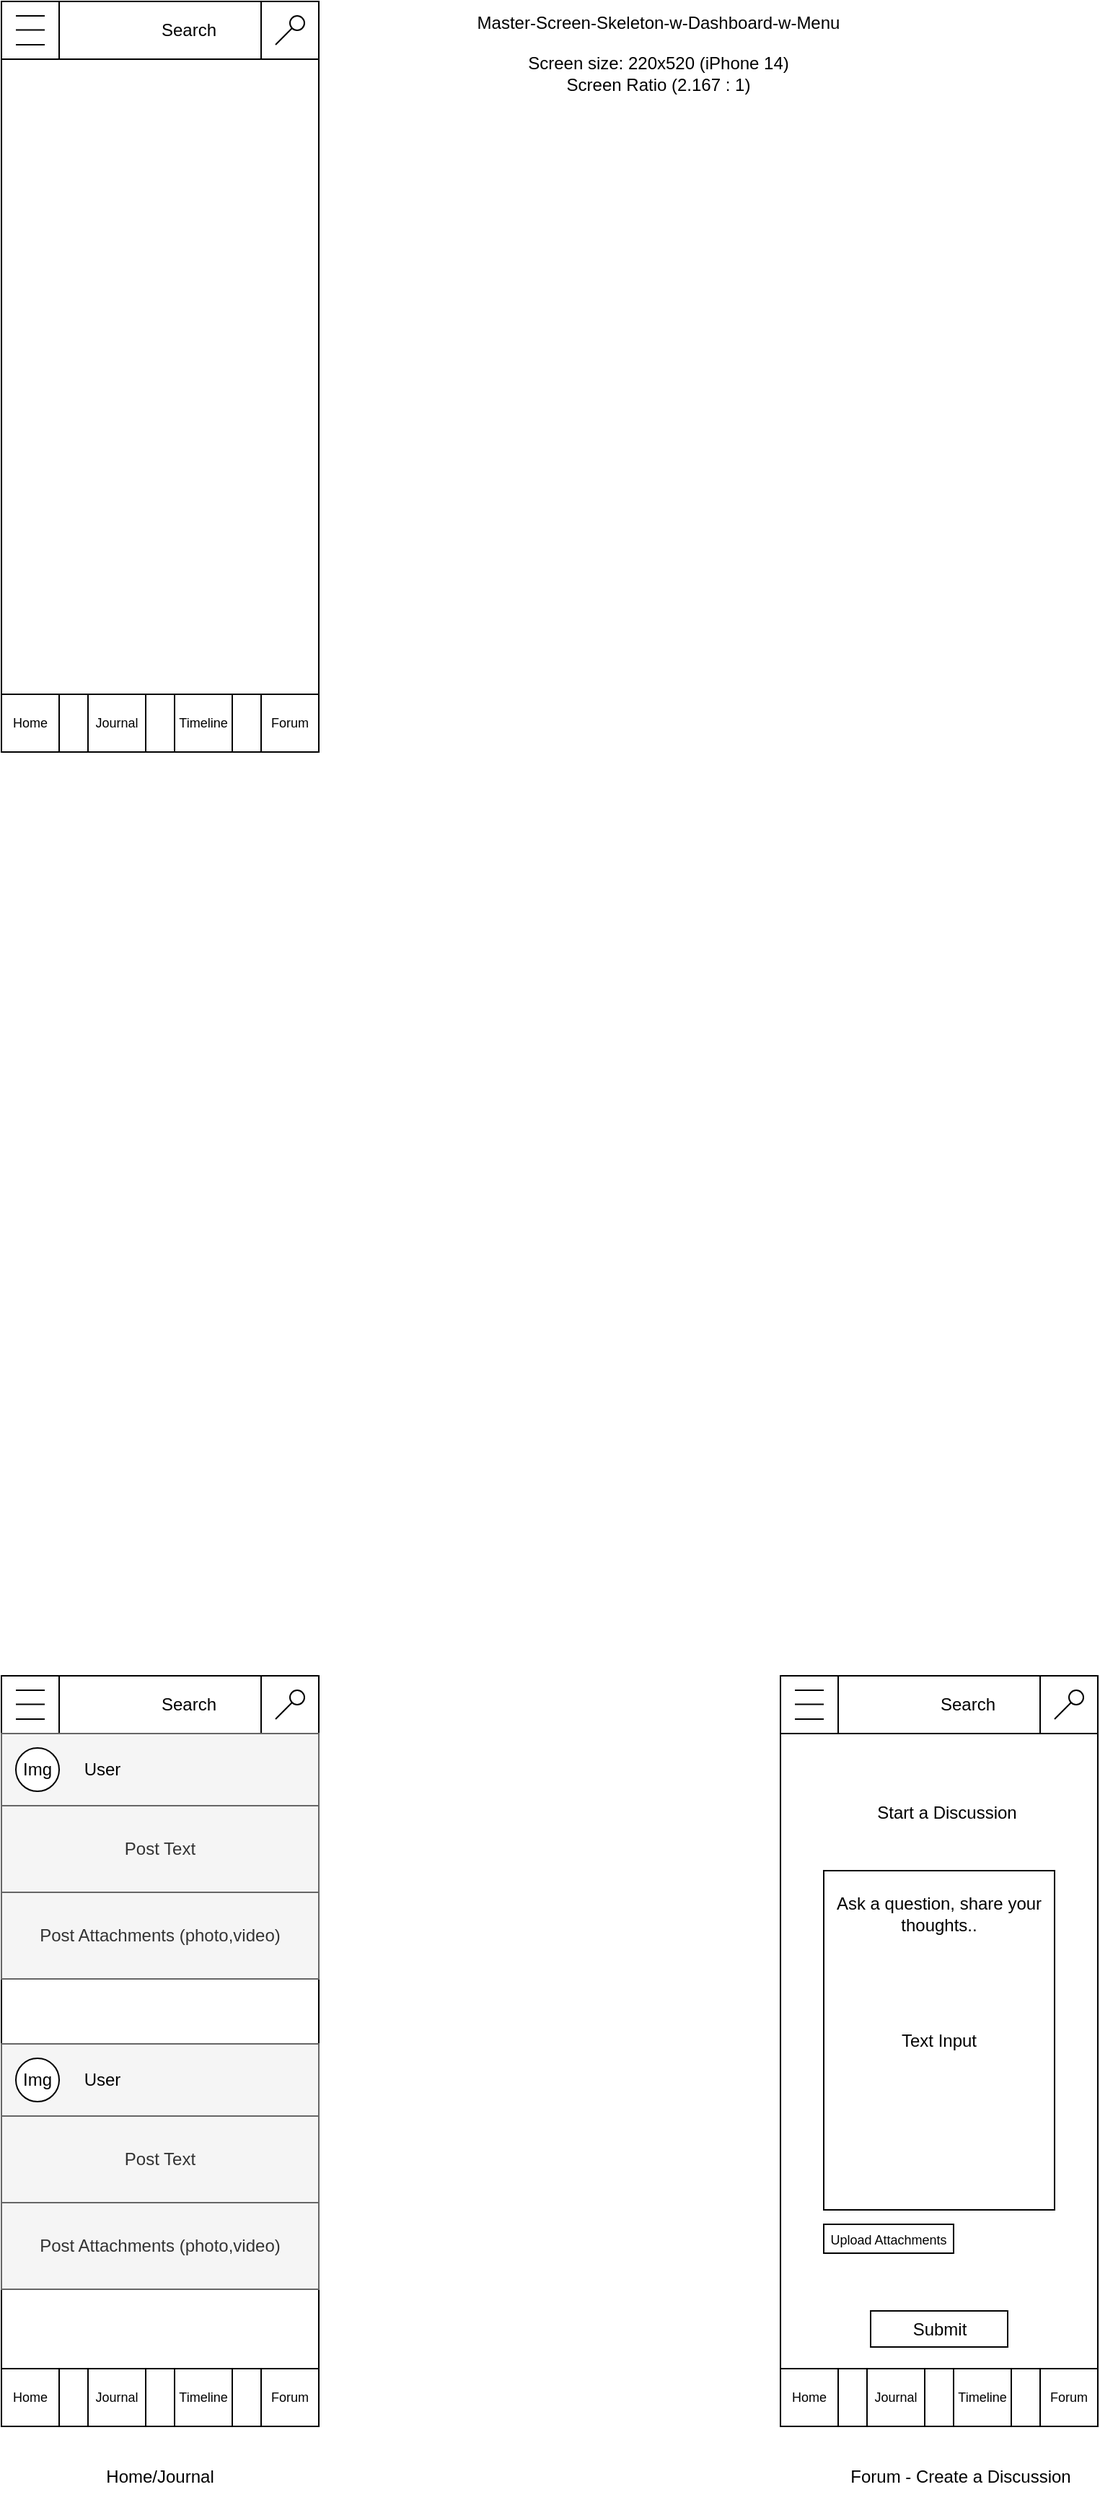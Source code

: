 <mxfile pages="14">
    <diagram name="Master-Screen-Skeleton-w-Dash" id="dcU1EmuCoUyJwAfTxBAl">
        <mxGraphModel dx="2868" dy="2668" grid="1" gridSize="10" guides="1" tooltips="1" connect="1" arrows="1" fold="1" page="1" pageScale="1" pageWidth="850" pageHeight="1100" math="0" shadow="0">
            <root>
                <mxCell id="0"/>
                <mxCell id="1" parent="0"/>
                <mxCell id="VYiLOWBzsUnHH9N8WDeH-6" value="" style="rounded=0;whiteSpace=wrap;html=1;" parent="1" vertex="1">
                    <mxGeometry width="220" height="520" as="geometry"/>
                </mxCell>
                <mxCell id="VYiLOWBzsUnHH9N8WDeH-7" value="" style="rounded=0;whiteSpace=wrap;html=1;" parent="1" vertex="1">
                    <mxGeometry y="480" width="220" height="40" as="geometry"/>
                </mxCell>
                <mxCell id="VYiLOWBzsUnHH9N8WDeH-8" value="Forum" style="rounded=0;whiteSpace=wrap;html=1;fontSize=9;" parent="1" vertex="1">
                    <mxGeometry x="180" y="480" width="40" height="40" as="geometry"/>
                </mxCell>
                <mxCell id="VYiLOWBzsUnHH9N8WDeH-9" value="Timeline" style="rounded=0;whiteSpace=wrap;html=1;fontSize=9;" parent="1" vertex="1">
                    <mxGeometry x="120" y="480" width="40" height="40" as="geometry"/>
                </mxCell>
                <mxCell id="VYiLOWBzsUnHH9N8WDeH-10" value="Journal" style="rounded=0;whiteSpace=wrap;html=1;fontSize=9;" parent="1" vertex="1">
                    <mxGeometry x="60" y="480" width="40" height="40" as="geometry"/>
                </mxCell>
                <mxCell id="VYiLOWBzsUnHH9N8WDeH-11" value="Home" style="rounded=0;whiteSpace=wrap;html=1;fontSize=9;" parent="1" vertex="1">
                    <mxGeometry y="480" width="40" height="40" as="geometry"/>
                </mxCell>
                <mxCell id="VYiLOWBzsUnHH9N8WDeH-12" value="" style="rounded=0;whiteSpace=wrap;html=1;fontSize=9;" parent="1" vertex="1">
                    <mxGeometry width="40" height="40" as="geometry"/>
                </mxCell>
                <mxCell id="VYiLOWBzsUnHH9N8WDeH-13" value="" style="endArrow=none;html=1;rounded=0;" parent="1" edge="1">
                    <mxGeometry width="50" height="50" relative="1" as="geometry">
                        <mxPoint x="10" y="30" as="sourcePoint"/>
                        <mxPoint x="30" y="30" as="targetPoint"/>
                    </mxGeometry>
                </mxCell>
                <mxCell id="VYiLOWBzsUnHH9N8WDeH-14" value="" style="endArrow=none;html=1;rounded=0;" parent="1" edge="1">
                    <mxGeometry width="50" height="50" relative="1" as="geometry">
                        <mxPoint x="10" y="19.74" as="sourcePoint"/>
                        <mxPoint x="30" y="19.74" as="targetPoint"/>
                    </mxGeometry>
                </mxCell>
                <mxCell id="VYiLOWBzsUnHH9N8WDeH-15" value="" style="endArrow=none;html=1;rounded=0;" parent="1" edge="1">
                    <mxGeometry width="50" height="50" relative="1" as="geometry">
                        <mxPoint x="10" y="10" as="sourcePoint"/>
                        <mxPoint x="30" y="10" as="targetPoint"/>
                    </mxGeometry>
                </mxCell>
                <mxCell id="VYiLOWBzsUnHH9N8WDeH-17" value="Search" style="rounded=0;whiteSpace=wrap;html=1;" parent="1" vertex="1">
                    <mxGeometry x="40" width="180" height="40" as="geometry"/>
                </mxCell>
                <mxCell id="VYiLOWBzsUnHH9N8WDeH-21" value="" style="whiteSpace=wrap;html=1;aspect=fixed;" parent="1" vertex="1">
                    <mxGeometry x="180" width="40" height="40" as="geometry"/>
                </mxCell>
                <mxCell id="VYiLOWBzsUnHH9N8WDeH-18" value="" style="endArrow=none;html=1;rounded=0;entryX=0;entryY=1;entryDx=0;entryDy=0;" parent="1" target="VYiLOWBzsUnHH9N8WDeH-19" edge="1">
                    <mxGeometry width="50" height="50" relative="1" as="geometry">
                        <mxPoint x="190" y="30" as="sourcePoint"/>
                        <mxPoint x="200" y="20" as="targetPoint"/>
                    </mxGeometry>
                </mxCell>
                <mxCell id="VYiLOWBzsUnHH9N8WDeH-19" value="" style="ellipse;whiteSpace=wrap;html=1;" parent="1" vertex="1">
                    <mxGeometry x="200" y="10" width="10" height="10" as="geometry"/>
                </mxCell>
                <mxCell id="VYiLOWBzsUnHH9N8WDeH-23" value="Screen size: 220x520 (iPhone 14) &lt;br&gt;Screen Ratio (2.167 : 1)" style="text;html=1;align=center;verticalAlign=middle;resizable=0;points=[];autosize=1;strokeColor=none;fillColor=none;" parent="1" vertex="1">
                    <mxGeometry x="355" y="30" width="200" height="40" as="geometry"/>
                </mxCell>
                <mxCell id="VYiLOWBzsUnHH9N8WDeH-26" value="Master-Screen-Skeleton-w-Dashboard-w-Menu" style="text;html=1;align=center;verticalAlign=middle;resizable=0;points=[];autosize=1;strokeColor=none;fillColor=none;" parent="1" vertex="1">
                    <mxGeometry x="320" width="270" height="30" as="geometry"/>
                </mxCell>
                <mxCell id="iby2Xb2JoWdq31YHK60q-152" value="" style="endArrow=none;html=1;rounded=0;" parent="1" edge="1">
                    <mxGeometry width="50" height="50" relative="1" as="geometry">
                        <mxPoint x="200" y="1200" as="sourcePoint"/>
                        <mxPoint x="200" y="1200" as="targetPoint"/>
                    </mxGeometry>
                </mxCell>
                <mxCell id="iby2Xb2JoWdq31YHK60q-153" value="" style="rounded=0;whiteSpace=wrap;html=1;" parent="1" vertex="1">
                    <mxGeometry y="1160" width="220" height="520" as="geometry"/>
                </mxCell>
                <mxCell id="iby2Xb2JoWdq31YHK60q-154" value="" style="rounded=0;whiteSpace=wrap;html=1;" parent="1" vertex="1">
                    <mxGeometry y="1640" width="220" height="40" as="geometry"/>
                </mxCell>
                <mxCell id="iby2Xb2JoWdq31YHK60q-155" value="Forum" style="rounded=0;whiteSpace=wrap;html=1;fontSize=9;" parent="1" vertex="1">
                    <mxGeometry x="180" y="1640" width="40" height="40" as="geometry"/>
                </mxCell>
                <mxCell id="iby2Xb2JoWdq31YHK60q-156" value="Timeline" style="rounded=0;whiteSpace=wrap;html=1;fontSize=9;" parent="1" vertex="1">
                    <mxGeometry x="120" y="1640" width="40" height="40" as="geometry"/>
                </mxCell>
                <mxCell id="iby2Xb2JoWdq31YHK60q-157" value="Journal" style="rounded=0;whiteSpace=wrap;html=1;fontSize=9;" parent="1" vertex="1">
                    <mxGeometry x="60" y="1640" width="40" height="40" as="geometry"/>
                </mxCell>
                <mxCell id="iby2Xb2JoWdq31YHK60q-158" value="Home" style="rounded=0;whiteSpace=wrap;html=1;fontSize=9;" parent="1" vertex="1">
                    <mxGeometry y="1640" width="40" height="40" as="geometry"/>
                </mxCell>
                <mxCell id="iby2Xb2JoWdq31YHK60q-159" value="" style="rounded=0;whiteSpace=wrap;html=1;fontSize=9;" parent="1" vertex="1">
                    <mxGeometry y="1160" width="40" height="40" as="geometry"/>
                </mxCell>
                <mxCell id="iby2Xb2JoWdq31YHK60q-160" value="" style="endArrow=none;html=1;rounded=0;" parent="1" edge="1">
                    <mxGeometry width="50" height="50" relative="1" as="geometry">
                        <mxPoint x="10" y="1190" as="sourcePoint"/>
                        <mxPoint x="30" y="1190" as="targetPoint"/>
                    </mxGeometry>
                </mxCell>
                <mxCell id="iby2Xb2JoWdq31YHK60q-161" value="" style="endArrow=none;html=1;rounded=0;" parent="1" edge="1">
                    <mxGeometry width="50" height="50" relative="1" as="geometry">
                        <mxPoint x="10" y="1179.74" as="sourcePoint"/>
                        <mxPoint x="30" y="1179.74" as="targetPoint"/>
                    </mxGeometry>
                </mxCell>
                <mxCell id="iby2Xb2JoWdq31YHK60q-162" value="" style="endArrow=none;html=1;rounded=0;" parent="1" edge="1">
                    <mxGeometry width="50" height="50" relative="1" as="geometry">
                        <mxPoint x="10" y="1170" as="sourcePoint"/>
                        <mxPoint x="30" y="1170" as="targetPoint"/>
                    </mxGeometry>
                </mxCell>
                <mxCell id="iby2Xb2JoWdq31YHK60q-163" value="Search" style="rounded=0;whiteSpace=wrap;html=1;" parent="1" vertex="1">
                    <mxGeometry x="40" y="1160" width="180" height="40" as="geometry"/>
                </mxCell>
                <mxCell id="iby2Xb2JoWdq31YHK60q-164" value="" style="whiteSpace=wrap;html=1;aspect=fixed;" parent="1" vertex="1">
                    <mxGeometry x="180" y="1160" width="40" height="40" as="geometry"/>
                </mxCell>
                <mxCell id="iby2Xb2JoWdq31YHK60q-165" value="" style="endArrow=none;html=1;rounded=0;entryX=0;entryY=1;entryDx=0;entryDy=0;" parent="1" target="iby2Xb2JoWdq31YHK60q-166" edge="1">
                    <mxGeometry width="50" height="50" relative="1" as="geometry">
                        <mxPoint x="190" y="1190" as="sourcePoint"/>
                        <mxPoint x="200" y="1180" as="targetPoint"/>
                    </mxGeometry>
                </mxCell>
                <mxCell id="iby2Xb2JoWdq31YHK60q-166" value="" style="ellipse;whiteSpace=wrap;html=1;" parent="1" vertex="1">
                    <mxGeometry x="200" y="1170" width="10" height="10" as="geometry"/>
                </mxCell>
                <mxCell id="iby2Xb2JoWdq31YHK60q-167" value="Home/Journal" style="text;html=1;strokeColor=none;fillColor=none;align=center;verticalAlign=middle;whiteSpace=wrap;rounded=0;" parent="1" vertex="1">
                    <mxGeometry x="80" y="1700" width="60" height="30" as="geometry"/>
                </mxCell>
                <mxCell id="iby2Xb2JoWdq31YHK60q-198" value="" style="endArrow=none;html=1;rounded=0;" parent="1" edge="1">
                    <mxGeometry width="50" height="50" relative="1" as="geometry">
                        <mxPoint x="740" y="1200" as="sourcePoint"/>
                        <mxPoint x="740" y="1200" as="targetPoint"/>
                    </mxGeometry>
                </mxCell>
                <mxCell id="iby2Xb2JoWdq31YHK60q-199" value="" style="rounded=0;whiteSpace=wrap;html=1;" parent="1" vertex="1">
                    <mxGeometry x="540" y="1160" width="220" height="520" as="geometry"/>
                </mxCell>
                <mxCell id="iby2Xb2JoWdq31YHK60q-200" value="" style="rounded=0;whiteSpace=wrap;html=1;" parent="1" vertex="1">
                    <mxGeometry x="540" y="1640" width="220" height="40" as="geometry"/>
                </mxCell>
                <mxCell id="iby2Xb2JoWdq31YHK60q-201" value="Forum" style="rounded=0;whiteSpace=wrap;html=1;fontSize=9;" parent="1" vertex="1">
                    <mxGeometry x="720" y="1640" width="40" height="40" as="geometry"/>
                </mxCell>
                <mxCell id="iby2Xb2JoWdq31YHK60q-202" value="Timeline" style="rounded=0;whiteSpace=wrap;html=1;fontSize=9;" parent="1" vertex="1">
                    <mxGeometry x="660" y="1640" width="40" height="40" as="geometry"/>
                </mxCell>
                <mxCell id="iby2Xb2JoWdq31YHK60q-203" value="Journal" style="rounded=0;whiteSpace=wrap;html=1;fontSize=9;" parent="1" vertex="1">
                    <mxGeometry x="600" y="1640" width="40" height="40" as="geometry"/>
                </mxCell>
                <mxCell id="iby2Xb2JoWdq31YHK60q-204" value="Home" style="rounded=0;whiteSpace=wrap;html=1;fontSize=9;" parent="1" vertex="1">
                    <mxGeometry x="540" y="1640" width="40" height="40" as="geometry"/>
                </mxCell>
                <mxCell id="iby2Xb2JoWdq31YHK60q-205" value="" style="rounded=0;whiteSpace=wrap;html=1;fontSize=9;" parent="1" vertex="1">
                    <mxGeometry x="540" y="1160" width="40" height="40" as="geometry"/>
                </mxCell>
                <mxCell id="iby2Xb2JoWdq31YHK60q-206" value="" style="endArrow=none;html=1;rounded=0;" parent="1" edge="1">
                    <mxGeometry width="50" height="50" relative="1" as="geometry">
                        <mxPoint x="550" y="1190" as="sourcePoint"/>
                        <mxPoint x="570" y="1190" as="targetPoint"/>
                    </mxGeometry>
                </mxCell>
                <mxCell id="iby2Xb2JoWdq31YHK60q-207" value="" style="endArrow=none;html=1;rounded=0;" parent="1" edge="1">
                    <mxGeometry width="50" height="50" relative="1" as="geometry">
                        <mxPoint x="550" y="1179.74" as="sourcePoint"/>
                        <mxPoint x="570" y="1179.74" as="targetPoint"/>
                    </mxGeometry>
                </mxCell>
                <mxCell id="iby2Xb2JoWdq31YHK60q-208" value="" style="endArrow=none;html=1;rounded=0;" parent="1" edge="1">
                    <mxGeometry width="50" height="50" relative="1" as="geometry">
                        <mxPoint x="550" y="1170" as="sourcePoint"/>
                        <mxPoint x="570" y="1170" as="targetPoint"/>
                    </mxGeometry>
                </mxCell>
                <mxCell id="iby2Xb2JoWdq31YHK60q-209" value="Search" style="rounded=0;whiteSpace=wrap;html=1;" parent="1" vertex="1">
                    <mxGeometry x="580" y="1160" width="180" height="40" as="geometry"/>
                </mxCell>
                <mxCell id="iby2Xb2JoWdq31YHK60q-210" value="" style="whiteSpace=wrap;html=1;aspect=fixed;" parent="1" vertex="1">
                    <mxGeometry x="720" y="1160" width="40" height="40" as="geometry"/>
                </mxCell>
                <mxCell id="iby2Xb2JoWdq31YHK60q-211" value="" style="endArrow=none;html=1;rounded=0;entryX=0;entryY=1;entryDx=0;entryDy=0;" parent="1" target="iby2Xb2JoWdq31YHK60q-212" edge="1">
                    <mxGeometry width="50" height="50" relative="1" as="geometry">
                        <mxPoint x="730" y="1190" as="sourcePoint"/>
                        <mxPoint x="740" y="1180" as="targetPoint"/>
                    </mxGeometry>
                </mxCell>
                <mxCell id="iby2Xb2JoWdq31YHK60q-212" value="" style="ellipse;whiteSpace=wrap;html=1;" parent="1" vertex="1">
                    <mxGeometry x="740" y="1170" width="10" height="10" as="geometry"/>
                </mxCell>
                <mxCell id="iby2Xb2JoWdq31YHK60q-213" value="Forum - Create a Discussion" style="text;html=1;strokeColor=none;fillColor=none;align=center;verticalAlign=middle;whiteSpace=wrap;rounded=0;" parent="1" vertex="1">
                    <mxGeometry x="580" y="1700" width="170" height="30" as="geometry"/>
                </mxCell>
                <mxCell id="iby2Xb2JoWdq31YHK60q-222" value="" style="rounded=0;whiteSpace=wrap;html=1;fillStyle=solid;fillColor=#f5f5f5;strokeColor=#666666;fontColor=#333333;" parent="1" vertex="1">
                    <mxGeometry y="1200" width="220" height="170" as="geometry"/>
                </mxCell>
                <mxCell id="iby2Xb2JoWdq31YHK60q-224" value="Img" style="ellipse;whiteSpace=wrap;html=1;aspect=fixed;" parent="1" vertex="1">
                    <mxGeometry x="10" y="1210" width="30" height="30" as="geometry"/>
                </mxCell>
                <mxCell id="iby2Xb2JoWdq31YHK60q-225" value="User" style="text;html=1;strokeColor=none;fillColor=none;align=center;verticalAlign=middle;whiteSpace=wrap;rounded=0;" parent="1" vertex="1">
                    <mxGeometry x="40" y="1210" width="60" height="30" as="geometry"/>
                </mxCell>
                <mxCell id="iby2Xb2JoWdq31YHK60q-226" value="Post Attachments (photo,video)" style="rounded=0;whiteSpace=wrap;html=1;fillColor=#f5f5f5;fontColor=#333333;strokeColor=#666666;" parent="1" vertex="1">
                    <mxGeometry y="1310" width="220" height="60" as="geometry"/>
                </mxCell>
                <mxCell id="iby2Xb2JoWdq31YHK60q-234" value="" style="rounded=0;whiteSpace=wrap;html=1;fillColor=#f5f5f5;fontColor=#333333;strokeColor=#666666;" parent="1" vertex="1">
                    <mxGeometry y="1415" width="220" height="170" as="geometry"/>
                </mxCell>
                <mxCell id="iby2Xb2JoWdq31YHK60q-235" value="Img" style="ellipse;whiteSpace=wrap;html=1;aspect=fixed;" parent="1" vertex="1">
                    <mxGeometry x="10" y="1425" width="30" height="30" as="geometry"/>
                </mxCell>
                <mxCell id="iby2Xb2JoWdq31YHK60q-236" value="User" style="text;html=1;strokeColor=none;fillColor=none;align=center;verticalAlign=middle;whiteSpace=wrap;rounded=0;" parent="1" vertex="1">
                    <mxGeometry x="40" y="1425" width="60" height="30" as="geometry"/>
                </mxCell>
                <mxCell id="iby2Xb2JoWdq31YHK60q-237" value="Post Attachments (photo,video)" style="rounded=0;whiteSpace=wrap;html=1;fillColor=#f5f5f5;fontColor=#333333;strokeColor=#666666;" parent="1" vertex="1">
                    <mxGeometry y="1525" width="220" height="60" as="geometry"/>
                </mxCell>
                <mxCell id="iby2Xb2JoWdq31YHK60q-239" value="Post Text" style="rounded=0;whiteSpace=wrap;html=1;fillColor=#f5f5f5;fontColor=#333333;strokeColor=#666666;" parent="1" vertex="1">
                    <mxGeometry y="1465" width="220" height="60" as="geometry"/>
                </mxCell>
                <mxCell id="iby2Xb2JoWdq31YHK60q-240" value="Post Text" style="rounded=0;whiteSpace=wrap;html=1;fillColor=#f5f5f5;fontColor=#333333;strokeColor=#666666;" parent="1" vertex="1">
                    <mxGeometry y="1250" width="220" height="60" as="geometry"/>
                </mxCell>
                <mxCell id="iby2Xb2JoWdq31YHK60q-261" value="Start a Discussion" style="text;html=1;strokeColor=none;fillColor=none;align=center;verticalAlign=middle;whiteSpace=wrap;rounded=0;" parent="1" vertex="1">
                    <mxGeometry x="598.75" y="1240" width="112.5" height="30" as="geometry"/>
                </mxCell>
                <mxCell id="iby2Xb2JoWdq31YHK60q-262" value="Text Input" style="rounded=0;whiteSpace=wrap;html=1;" parent="1" vertex="1">
                    <mxGeometry x="570" y="1295" width="160" height="235" as="geometry"/>
                </mxCell>
                <mxCell id="iby2Xb2JoWdq31YHK60q-263" value="Ask a question, share your thoughts.." style="text;html=1;strokeColor=none;fillColor=none;align=center;verticalAlign=middle;whiteSpace=wrap;rounded=0;" parent="1" vertex="1">
                    <mxGeometry x="570" y="1310" width="160" height="30" as="geometry"/>
                </mxCell>
                <mxCell id="iby2Xb2JoWdq31YHK60q-264" value="&lt;font style=&quot;font-size: 9px;&quot;&gt;Upload Attachments&lt;/font&gt;" style="rounded=0;whiteSpace=wrap;html=1;" parent="1" vertex="1">
                    <mxGeometry x="570" y="1540" width="90" height="20" as="geometry"/>
                </mxCell>
                <mxCell id="iby2Xb2JoWdq31YHK60q-265" value="Submit" style="rounded=0;whiteSpace=wrap;html=1;" parent="1" vertex="1">
                    <mxGeometry x="602.5" y="1600" width="95" height="25" as="geometry"/>
                </mxCell>
            </root>
        </mxGraphModel>
    </diagram>
    <diagram id="lBl2kCIUIac6OWcRvRow" name="WelcomeScreen">
        <mxGraphModel dx="717" dy="667" grid="1" gridSize="10" guides="1" tooltips="1" connect="1" arrows="1" fold="1" page="1" pageScale="1" pageWidth="850" pageHeight="1100" math="0" shadow="0">
            <root>
                <mxCell id="0"/>
                <mxCell id="1" parent="0"/>
                <mxCell id="aZlwIBD-xQcR-i_oTs8o-1" value="" style="endArrow=none;html=1;rounded=0;" parent="1" edge="1">
                    <mxGeometry width="50" height="50" relative="1" as="geometry">
                        <mxPoint x="510" y="150" as="sourcePoint"/>
                        <mxPoint x="510" y="150.0" as="targetPoint"/>
                    </mxGeometry>
                </mxCell>
                <mxCell id="aZlwIBD-xQcR-i_oTs8o-2" value="" style="rounded=0;whiteSpace=wrap;html=1;" parent="1" vertex="1">
                    <mxGeometry x="310" y="110" width="220" height="520" as="geometry"/>
                </mxCell>
                <mxCell id="aZlwIBD-xQcR-i_oTs8o-16" value="&lt;font style=&quot;font-size: 23px;&quot;&gt;Welcome&lt;/font&gt;" style="text;html=1;strokeColor=none;fillColor=none;align=center;verticalAlign=middle;whiteSpace=wrap;rounded=0;" parent="1" vertex="1">
                    <mxGeometry x="375" y="200" width="90" height="30" as="geometry"/>
                </mxCell>
                <mxCell id="aZlwIBD-xQcR-i_oTs8o-17" value="" style="rounded=0;whiteSpace=wrap;html=1;" parent="1" vertex="1">
                    <mxGeometry x="350" y="250" width="140" height="150" as="geometry"/>
                </mxCell>
                <mxCell id="aZlwIBD-xQcR-i_oTs8o-18" value="App welcome info (description, features)" style="text;html=1;strokeColor=none;fillColor=none;align=center;verticalAlign=middle;whiteSpace=wrap;rounded=0;" parent="1" vertex="1">
                    <mxGeometry x="370" y="275.5" width="95" height="49" as="geometry"/>
                </mxCell>
                <mxCell id="aZlwIBD-xQcR-i_oTs8o-21" value="Sign in&amp;nbsp;" style="rounded=0;whiteSpace=wrap;html=1;" parent="1" vertex="1">
                    <mxGeometry x="360" y="530" width="120" height="30" as="geometry"/>
                </mxCell>
                <mxCell id="bP2W93qJuFh64ah5zP1J-1" value="&#10;&lt;span style=&quot;color: rgb(0, 0, 0); font-family: Helvetica; font-size: 12px; font-style: normal; font-variant-ligatures: normal; font-variant-caps: normal; font-weight: 400; letter-spacing: normal; orphans: 2; text-indent: 0px; text-transform: none; widows: 2; word-spacing: 0px; -webkit-text-stroke-width: 0px; background-color: rgb(251, 251, 251); text-decoration-thickness: initial; text-decoration-style: initial; text-decoration-color: initial; float: none; display: inline !important;&quot;&gt;Create new account&lt;/span&gt;&#10;&#10;" style="rounded=0;whiteSpace=wrap;html=1;align=center;verticalAlign=middle;" parent="1" vertex="1">
                    <mxGeometry x="360" y="470" width="120" height="30" as="geometry"/>
                </mxCell>
                <mxCell id="H1tCeodHm-eRAi12YSJd-1" value="Welcome&amp;nbsp;" style="text;html=1;strokeColor=none;fillColor=none;align=center;verticalAlign=middle;whiteSpace=wrap;rounded=0;" parent="1" vertex="1">
                    <mxGeometry x="387.5" y="80" width="60" height="30" as="geometry"/>
                </mxCell>
                <mxCell id="wwADgU2yI2RsccGkumHr-1" value="Welcome Screen" style="rounded=0;whiteSpace=wrap;html=1;" parent="1" vertex="1">
                    <mxGeometry x="20" y="20" width="120" height="60" as="geometry"/>
                </mxCell>
                <mxCell id="vEj1nNIe5jEKRxuBdCEK-1" value="&lt;h1&gt;Chronicle&lt;/h1&gt;&lt;p&gt;&lt;br&gt;&lt;/p&gt;" style="text;html=1;strokeColor=none;fillColor=none;spacing=5;spacingTop=-20;whiteSpace=wrap;overflow=hidden;rounded=0;align=center;" parent="1" vertex="1">
                    <mxGeometry x="355" y="150" width="130" height="40" as="geometry"/>
                </mxCell>
            </root>
        </mxGraphModel>
    </diagram>
    <diagram id="5nLs894U2dAAf8xZylbG" name="SignUp">
        <mxGraphModel dx="717" dy="667" grid="1" gridSize="10" guides="1" tooltips="1" connect="1" arrows="1" fold="1" page="1" pageScale="1" pageWidth="850" pageHeight="1100" math="0" shadow="0">
            <root>
                <mxCell id="0"/>
                <mxCell id="1" parent="0"/>
                <mxCell id="bNjKeis72jTHD_4-VfsY-1" value="Fillable Form for User Info" style="whiteSpace=wrap;html=1;" parent="1" vertex="1">
                    <mxGeometry x="40" y="40" width="120" height="60" as="geometry"/>
                </mxCell>
                <mxCell id="oG7b9iFR-npRNqr2wtuO-1" value="" style="endArrow=none;html=1;rounded=0;" parent="1" edge="1">
                    <mxGeometry width="50" height="50" relative="1" as="geometry">
                        <mxPoint x="530" y="200" as="sourcePoint"/>
                        <mxPoint x="530" y="200.0" as="targetPoint"/>
                    </mxGeometry>
                </mxCell>
                <mxCell id="oG7b9iFR-npRNqr2wtuO-2" value="" style="rounded=0;whiteSpace=wrap;html=1;" parent="1" vertex="1">
                    <mxGeometry x="330" y="160" width="220" height="520" as="geometry"/>
                </mxCell>
                <mxCell id="oG7b9iFR-npRNqr2wtuO-16" value="Sign Up" style="text;html=1;strokeColor=none;fillColor=none;align=center;verticalAlign=middle;whiteSpace=wrap;rounded=0;" parent="1" vertex="1">
                    <mxGeometry x="410" y="120" width="60" height="30" as="geometry"/>
                </mxCell>
                <mxCell id="oG7b9iFR-npRNqr2wtuO-17" value="" style="rounded=0;whiteSpace=wrap;html=1;" parent="1" vertex="1">
                    <mxGeometry x="360" y="390" width="160" height="20" as="geometry"/>
                </mxCell>
                <mxCell id="oG7b9iFR-npRNqr2wtuO-18" value="" style="rounded=0;whiteSpace=wrap;html=1;" parent="1" vertex="1">
                    <mxGeometry x="360" y="450" width="160" height="20" as="geometry"/>
                </mxCell>
                <mxCell id="oG7b9iFR-npRNqr2wtuO-19" value="Email" style="text;html=1;strokeColor=none;fillColor=none;align=left;verticalAlign=middle;whiteSpace=wrap;rounded=0;" parent="1" vertex="1">
                    <mxGeometry x="360" y="360" width="60" height="30" as="geometry"/>
                </mxCell>
                <mxCell id="oG7b9iFR-npRNqr2wtuO-20" value="Password" style="text;html=1;strokeColor=none;fillColor=none;align=center;verticalAlign=middle;whiteSpace=wrap;rounded=0;" parent="1" vertex="1">
                    <mxGeometry x="360" y="420" width="60" height="30" as="geometry"/>
                </mxCell>
                <mxCell id="oG7b9iFR-npRNqr2wtuO-21" value="&lt;font style=&quot;font-size: 23px;&quot;&gt;Sign Up&lt;/font&gt;" style="text;html=1;strokeColor=none;fillColor=none;align=center;verticalAlign=middle;whiteSpace=wrap;rounded=0;" parent="1" vertex="1">
                    <mxGeometry x="395" y="250" width="90" height="30" as="geometry"/>
                </mxCell>
                <mxCell id="oG7b9iFR-npRNqr2wtuO-22" value="Continue" style="rounded=0;whiteSpace=wrap;html=1;" parent="1" vertex="1">
                    <mxGeometry x="380" y="560" width="120" height="20" as="geometry"/>
                </mxCell>
                <mxCell id="oG7b9iFR-npRNqr2wtuO-23" value="" style="rounded=0;whiteSpace=wrap;html=1;" parent="1" vertex="1">
                    <mxGeometry x="360" y="500" width="160" height="20" as="geometry"/>
                </mxCell>
                <mxCell id="oG7b9iFR-npRNqr2wtuO-24" value="Confirm Password" style="text;html=1;strokeColor=none;fillColor=none;align=center;verticalAlign=middle;whiteSpace=wrap;rounded=0;" parent="1" vertex="1">
                    <mxGeometry x="360" y="470" width="110" height="30" as="geometry"/>
                </mxCell>
                <mxCell id="oG7b9iFR-npRNqr2wtuO-25" value="" style="rounded=0;whiteSpace=wrap;html=1;" parent="1" vertex="1">
                    <mxGeometry x="360" y="330" width="160" height="20" as="geometry"/>
                </mxCell>
                <mxCell id="oG7b9iFR-npRNqr2wtuO-26" value="Full Name" style="text;html=1;strokeColor=none;fillColor=none;align=center;verticalAlign=middle;whiteSpace=wrap;rounded=0;" parent="1" vertex="1">
                    <mxGeometry x="360" y="300" width="60" height="30" as="geometry"/>
                </mxCell>
                <mxCell id="_IPSFhu2Wuz2ez3uB2Qm-1" value="&lt;h1&gt;Chronicle&lt;/h1&gt;&lt;p&gt;&lt;br&gt;&lt;/p&gt;" style="text;html=1;strokeColor=none;fillColor=none;spacing=5;spacingTop=-20;whiteSpace=wrap;overflow=hidden;rounded=0;align=center;" parent="1" vertex="1">
                    <mxGeometry x="375" y="190" width="130" height="40" as="geometry"/>
                </mxCell>
            </root>
        </mxGraphModel>
    </diagram>
    <diagram id="W2BIm8p2jWra_X2DeLO5" name="LogIn">
        <mxGraphModel dx="717" dy="667" grid="1" gridSize="10" guides="1" tooltips="1" connect="1" arrows="1" fold="1" page="1" pageScale="1" pageWidth="850" pageHeight="1100" math="0" shadow="0">
            <root>
                <mxCell id="0"/>
                <mxCell id="1" parent="0"/>
                <mxCell id="wKISgS7FMjeD0Zg30n7t-1" value="Enter Login Info/Credentials" style="rounded=0;whiteSpace=wrap;html=1;" parent="1" vertex="1">
                    <mxGeometry x="40" y="40" width="120" height="60" as="geometry"/>
                </mxCell>
                <mxCell id="8LwVBPcT29cgzxW9Iwcz-1" value="" style="endArrow=none;html=1;rounded=0;" parent="1" edge="1">
                    <mxGeometry width="50" height="50" relative="1" as="geometry">
                        <mxPoint x="490" y="230" as="sourcePoint"/>
                        <mxPoint x="490" y="230.0" as="targetPoint"/>
                    </mxGeometry>
                </mxCell>
                <mxCell id="8LwVBPcT29cgzxW9Iwcz-2" value="" style="rounded=0;whiteSpace=wrap;html=1;" parent="1" vertex="1">
                    <mxGeometry x="290" y="190" width="220" height="520" as="geometry"/>
                </mxCell>
                <mxCell id="8LwVBPcT29cgzxW9Iwcz-16" value="Sign In" style="text;html=1;strokeColor=none;fillColor=none;align=center;verticalAlign=middle;whiteSpace=wrap;rounded=0;" parent="1" vertex="1">
                    <mxGeometry x="365" y="130" width="60" height="30" as="geometry"/>
                </mxCell>
                <mxCell id="8LwVBPcT29cgzxW9Iwcz-17" value="" style="rounded=0;whiteSpace=wrap;html=1;" parent="1" vertex="1">
                    <mxGeometry x="320" y="390" width="160" height="20" as="geometry"/>
                </mxCell>
                <mxCell id="8LwVBPcT29cgzxW9Iwcz-18" value="" style="rounded=0;whiteSpace=wrap;html=1;" parent="1" vertex="1">
                    <mxGeometry x="320" y="440" width="160" height="20" as="geometry"/>
                </mxCell>
                <mxCell id="8LwVBPcT29cgzxW9Iwcz-19" value="Email" style="text;html=1;strokeColor=none;fillColor=none;align=center;verticalAlign=middle;whiteSpace=wrap;rounded=0;" parent="1" vertex="1">
                    <mxGeometry x="320" y="360" width="60" height="30" as="geometry"/>
                </mxCell>
                <mxCell id="8LwVBPcT29cgzxW9Iwcz-20" value="Password" style="text;html=1;strokeColor=none;fillColor=none;align=center;verticalAlign=middle;whiteSpace=wrap;rounded=0;" parent="1" vertex="1">
                    <mxGeometry x="320" y="410" width="60" height="30" as="geometry"/>
                </mxCell>
                <mxCell id="8LwVBPcT29cgzxW9Iwcz-21" value="&lt;font style=&quot;font-size: 23px;&quot;&gt;Sign In&lt;/font&gt;" style="text;html=1;strokeColor=none;fillColor=none;align=center;verticalAlign=middle;whiteSpace=wrap;rounded=0;" parent="1" vertex="1">
                    <mxGeometry x="360" y="310" width="80" height="30" as="geometry"/>
                </mxCell>
                <mxCell id="8LwVBPcT29cgzxW9Iwcz-22" value="Continue" style="rounded=0;whiteSpace=wrap;html=1;" parent="1" vertex="1">
                    <mxGeometry x="340" y="490" width="120" height="20" as="geometry"/>
                </mxCell>
                <mxCell id="XlE-HjSFdjCr9sYyZ3t0-1" value="&lt;h1&gt;Chronicle&lt;/h1&gt;&lt;p&gt;&lt;br&gt;&lt;/p&gt;" style="text;html=1;strokeColor=none;fillColor=none;spacing=5;spacingTop=-20;whiteSpace=wrap;overflow=hidden;rounded=0;align=center;" parent="1" vertex="1">
                    <mxGeometry x="335" y="220" width="130" height="40" as="geometry"/>
                </mxCell>
            </root>
        </mxGraphModel>
    </diagram>
    <diagram id="QK885AehJnNSxT-_v8fO" name="ViewJournal">
        <mxGraphModel dx="717" dy="667" grid="1" gridSize="10" guides="1" tooltips="1" connect="1" arrows="1" fold="1" page="1" pageScale="1" pageWidth="850" pageHeight="1100" math="0" shadow="0">
            <root>
                <mxCell id="0"/>
                <mxCell id="1" parent="0"/>
                <mxCell id="9mhe8q4MhQ8MWBEyMMt--1" value="" style="rounded=0;whiteSpace=wrap;html=1;" parent="1" vertex="1">
                    <mxGeometry x="330" y="120" width="220" height="520" as="geometry"/>
                </mxCell>
                <mxCell id="9mhe8q4MhQ8MWBEyMMt--2" value="" style="rounded=0;whiteSpace=wrap;html=1;" parent="1" vertex="1">
                    <mxGeometry x="330" y="600" width="220" height="40" as="geometry"/>
                </mxCell>
                <mxCell id="9mhe8q4MhQ8MWBEyMMt--3" value="Forum" style="rounded=0;whiteSpace=wrap;html=1;fontSize=9;" parent="1" vertex="1">
                    <mxGeometry x="510" y="600" width="40" height="40" as="geometry"/>
                </mxCell>
                <mxCell id="9mhe8q4MhQ8MWBEyMMt--4" value="Timeline" style="rounded=0;whiteSpace=wrap;html=1;fontSize=9;" parent="1" vertex="1">
                    <mxGeometry x="450" y="600" width="40" height="40" as="geometry"/>
                </mxCell>
                <mxCell id="9mhe8q4MhQ8MWBEyMMt--5" value="Journal" style="rounded=0;whiteSpace=wrap;html=1;fontSize=9;labelBackgroundColor=#FFFFFF;fontColor=#000000;fillColor=#000000;" parent="1" vertex="1">
                    <mxGeometry x="390" y="600" width="40" height="40" as="geometry"/>
                </mxCell>
                <mxCell id="9mhe8q4MhQ8MWBEyMMt--6" value="Home" style="rounded=0;whiteSpace=wrap;html=1;fontSize=9;" parent="1" vertex="1">
                    <mxGeometry x="330" y="600" width="40" height="40" as="geometry"/>
                </mxCell>
                <mxCell id="9mhe8q4MhQ8MWBEyMMt--7" value="" style="rounded=0;whiteSpace=wrap;html=1;fontSize=9;" parent="1" vertex="1">
                    <mxGeometry x="330" y="120" width="40" height="40" as="geometry"/>
                </mxCell>
                <mxCell id="9mhe8q4MhQ8MWBEyMMt--8" value="" style="endArrow=none;html=1;rounded=0;" parent="1" edge="1">
                    <mxGeometry width="50" height="50" relative="1" as="geometry">
                        <mxPoint x="340" y="150" as="sourcePoint"/>
                        <mxPoint x="360" y="150" as="targetPoint"/>
                    </mxGeometry>
                </mxCell>
                <mxCell id="9mhe8q4MhQ8MWBEyMMt--9" value="" style="endArrow=none;html=1;rounded=0;" parent="1" edge="1">
                    <mxGeometry width="50" height="50" relative="1" as="geometry">
                        <mxPoint x="340" y="139.74" as="sourcePoint"/>
                        <mxPoint x="360" y="139.74" as="targetPoint"/>
                    </mxGeometry>
                </mxCell>
                <mxCell id="9mhe8q4MhQ8MWBEyMMt--10" value="" style="endArrow=none;html=1;rounded=0;" parent="1" edge="1">
                    <mxGeometry width="50" height="50" relative="1" as="geometry">
                        <mxPoint x="340" y="130" as="sourcePoint"/>
                        <mxPoint x="360" y="130" as="targetPoint"/>
                    </mxGeometry>
                </mxCell>
                <mxCell id="9mhe8q4MhQ8MWBEyMMt--11" value="Search" style="rounded=0;whiteSpace=wrap;html=1;" parent="1" vertex="1">
                    <mxGeometry x="370" y="120" width="180" height="40" as="geometry"/>
                </mxCell>
                <mxCell id="9mhe8q4MhQ8MWBEyMMt--12" value="" style="whiteSpace=wrap;html=1;aspect=fixed;" parent="1" vertex="1">
                    <mxGeometry x="510" y="120" width="40" height="40" as="geometry"/>
                </mxCell>
                <mxCell id="9mhe8q4MhQ8MWBEyMMt--13" value="" style="endArrow=none;html=1;rounded=0;entryX=0;entryY=1;entryDx=0;entryDy=0;" parent="1" target="9mhe8q4MhQ8MWBEyMMt--14" edge="1">
                    <mxGeometry width="50" height="50" relative="1" as="geometry">
                        <mxPoint x="520" y="150" as="sourcePoint"/>
                        <mxPoint x="530" y="140" as="targetPoint"/>
                    </mxGeometry>
                </mxCell>
                <mxCell id="9mhe8q4MhQ8MWBEyMMt--14" value="" style="ellipse;whiteSpace=wrap;html=1;" parent="1" vertex="1">
                    <mxGeometry x="530" y="130" width="10" height="10" as="geometry"/>
                </mxCell>
                <mxCell id="wgPLDW60BR1ffjtzr6mf-1" value="Post Attachments (photo,video)" style="rounded=0;whiteSpace=wrap;html=1;fillColor=#f5f5f5;fontColor=#333333;strokeColor=#666666;" parent="1" vertex="1">
                    <mxGeometry x="330" y="270" width="220" height="60" as="geometry"/>
                </mxCell>
                <mxCell id="wgPLDW60BR1ffjtzr6mf-2" value="Post Text" style="rounded=0;whiteSpace=wrap;html=1;fillColor=#f5f5f5;fontColor=#333333;strokeColor=#666666;" parent="1" vertex="1">
                    <mxGeometry x="330" y="210" width="220" height="60" as="geometry"/>
                </mxCell>
                <mxCell id="wgPLDW60BR1ffjtzr6mf-3" value="Post Header w/ Date" style="rounded=0;whiteSpace=wrap;html=1;" parent="1" vertex="1">
                    <mxGeometry x="330" y="190" width="220" height="20" as="geometry"/>
                </mxCell>
                <mxCell id="wgPLDW60BR1ffjtzr6mf-5" value="Post Attachments (photo,video)" style="rounded=0;whiteSpace=wrap;html=1;fillColor=#f5f5f5;fontColor=#333333;strokeColor=#666666;" parent="1" vertex="1">
                    <mxGeometry x="330" y="440" width="220" height="60" as="geometry"/>
                </mxCell>
                <mxCell id="wgPLDW60BR1ffjtzr6mf-6" value="Post Text" style="rounded=0;whiteSpace=wrap;html=1;fillColor=#f5f5f5;fontColor=#333333;strokeColor=#666666;" parent="1" vertex="1">
                    <mxGeometry x="330" y="380" width="220" height="60" as="geometry"/>
                </mxCell>
                <mxCell id="wgPLDW60BR1ffjtzr6mf-7" value="Post Header w/ Date" style="rounded=0;whiteSpace=wrap;html=1;" parent="1" vertex="1">
                    <mxGeometry x="330" y="360" width="220" height="20" as="geometry"/>
                </mxCell>
                <mxCell id="wgPLDW60BR1ffjtzr6mf-9" value="" style="ellipse;whiteSpace=wrap;html=1;" parent="1" vertex="1">
                    <mxGeometry x="500" y="530" width="30" height="30" as="geometry"/>
                </mxCell>
                <mxCell id="wgPLDW60BR1ffjtzr6mf-15" value="" style="endArrow=none;html=1;rounded=0;" parent="1" edge="1">
                    <mxGeometry width="50" height="50" relative="1" as="geometry">
                        <mxPoint x="515" y="555" as="sourcePoint"/>
                        <mxPoint x="515" y="535" as="targetPoint"/>
                    </mxGeometry>
                </mxCell>
                <mxCell id="wgPLDW60BR1ffjtzr6mf-16" value="" style="endArrow=none;html=1;rounded=0;" parent="1" edge="1">
                    <mxGeometry width="50" height="50" relative="1" as="geometry">
                        <mxPoint x="505" y="544.9" as="sourcePoint"/>
                        <mxPoint x="525" y="544.9" as="targetPoint"/>
                    </mxGeometry>
                </mxCell>
                <mxCell id="wgPLDW60BR1ffjtzr6mf-19" value="&lt;h1 style=&quot;font-size: 8px;&quot;&gt;(scroll for more)&lt;/h1&gt;" style="text;html=1;strokeColor=none;fillColor=none;spacing=5;spacingTop=0;whiteSpace=wrap;overflow=hidden;rounded=0;fontSize=8;" parent="1" vertex="1">
                    <mxGeometry x="350" y="560" width="70" height="30" as="geometry"/>
                </mxCell>
                <mxCell id="wgPLDW60BR1ffjtzr6mf-21" value="&lt;h1 style=&quot;font-size: 8px;&quot;&gt;(tap to create new entry)&lt;/h1&gt;" style="text;html=1;strokeColor=none;fillColor=none;spacing=5;spacingTop=0;whiteSpace=wrap;overflow=hidden;rounded=0;fontSize=8;" parent="1" vertex="1">
                    <mxGeometry x="435" y="525" width="70" height="40" as="geometry"/>
                </mxCell>
                <mxCell id="mQHOPOH_CNimwDS1o3aH-1" value="View Personal Journal Entries" style="rounded=0;whiteSpace=wrap;html=1;" parent="1" vertex="1">
                    <mxGeometry x="40" y="40" width="160" height="80" as="geometry"/>
                </mxCell>
            </root>
        </mxGraphModel>
    </diagram>
    <diagram id="MnIvFy-t1hHfvPnD7r5_" name="AddJournalEntry">
        <mxGraphModel dx="717" dy="667" grid="1" gridSize="10" guides="1" tooltips="1" connect="1" arrows="1" fold="1" page="1" pageScale="1" pageWidth="850" pageHeight="1100" math="0" shadow="0">
            <root>
                <mxCell id="0"/>
                <mxCell id="1" parent="0"/>
                <mxCell id="SkgJ-Cg6uTceUTDckPXA-1" value="Add a New Journal Entry: Options for text, photo, video, location pin, rate location" style="rounded=0;whiteSpace=wrap;html=1;" parent="1" vertex="1">
                    <mxGeometry x="40" y="40" width="160" height="80" as="geometry"/>
                </mxCell>
                <mxCell id="k83JuSJf3v3NbLTfGR7x-1" value="" style="rounded=0;whiteSpace=wrap;html=1;" parent="1" vertex="1">
                    <mxGeometry x="310" y="160" width="220" height="520" as="geometry"/>
                </mxCell>
                <mxCell id="k83JuSJf3v3NbLTfGR7x-2" value="" style="rounded=0;whiteSpace=wrap;html=1;" parent="1" vertex="1">
                    <mxGeometry x="310" y="640" width="220" height="40" as="geometry"/>
                </mxCell>
                <mxCell id="k83JuSJf3v3NbLTfGR7x-3" value="Forum" style="rounded=0;whiteSpace=wrap;html=1;fontSize=9;" parent="1" vertex="1">
                    <mxGeometry x="490" y="640" width="40" height="40" as="geometry"/>
                </mxCell>
                <mxCell id="k83JuSJf3v3NbLTfGR7x-4" value="Timeline" style="rounded=0;whiteSpace=wrap;html=1;fontSize=9;" parent="1" vertex="1">
                    <mxGeometry x="430" y="640" width="40" height="40" as="geometry"/>
                </mxCell>
                <mxCell id="k83JuSJf3v3NbLTfGR7x-5" value="Journal" style="rounded=0;whiteSpace=wrap;html=1;fontSize=9;labelBackgroundColor=default;fillColor=#000000;" parent="1" vertex="1">
                    <mxGeometry x="370" y="640" width="40" height="40" as="geometry"/>
                </mxCell>
                <mxCell id="k83JuSJf3v3NbLTfGR7x-6" value="Home" style="rounded=0;whiteSpace=wrap;html=1;fontSize=9;" parent="1" vertex="1">
                    <mxGeometry x="310" y="640" width="40" height="40" as="geometry"/>
                </mxCell>
                <mxCell id="k83JuSJf3v3NbLTfGR7x-7" value="" style="rounded=0;whiteSpace=wrap;html=1;fontSize=9;" parent="1" vertex="1">
                    <mxGeometry x="310" y="160" width="40" height="40" as="geometry"/>
                </mxCell>
                <mxCell id="k83JuSJf3v3NbLTfGR7x-8" value="" style="endArrow=none;html=1;rounded=0;" parent="1" edge="1">
                    <mxGeometry width="50" height="50" relative="1" as="geometry">
                        <mxPoint x="320" y="190" as="sourcePoint"/>
                        <mxPoint x="340" y="190" as="targetPoint"/>
                    </mxGeometry>
                </mxCell>
                <mxCell id="k83JuSJf3v3NbLTfGR7x-9" value="" style="endArrow=none;html=1;rounded=0;" parent="1" edge="1">
                    <mxGeometry width="50" height="50" relative="1" as="geometry">
                        <mxPoint x="320" y="179.74" as="sourcePoint"/>
                        <mxPoint x="340" y="179.74" as="targetPoint"/>
                    </mxGeometry>
                </mxCell>
                <mxCell id="k83JuSJf3v3NbLTfGR7x-10" value="" style="endArrow=none;html=1;rounded=0;" parent="1" edge="1">
                    <mxGeometry width="50" height="50" relative="1" as="geometry">
                        <mxPoint x="320" y="170" as="sourcePoint"/>
                        <mxPoint x="340" y="170" as="targetPoint"/>
                    </mxGeometry>
                </mxCell>
                <mxCell id="k83JuSJf3v3NbLTfGR7x-11" value="Search" style="rounded=0;whiteSpace=wrap;html=1;" parent="1" vertex="1">
                    <mxGeometry x="350" y="160" width="180" height="40" as="geometry"/>
                </mxCell>
                <mxCell id="k83JuSJf3v3NbLTfGR7x-12" value="" style="whiteSpace=wrap;html=1;aspect=fixed;" parent="1" vertex="1">
                    <mxGeometry x="490" y="160" width="40" height="40" as="geometry"/>
                </mxCell>
                <mxCell id="k83JuSJf3v3NbLTfGR7x-13" value="" style="endArrow=none;html=1;rounded=0;entryX=0;entryY=1;entryDx=0;entryDy=0;" parent="1" target="k83JuSJf3v3NbLTfGR7x-14" edge="1">
                    <mxGeometry width="50" height="50" relative="1" as="geometry">
                        <mxPoint x="500" y="190" as="sourcePoint"/>
                        <mxPoint x="510" y="180" as="targetPoint"/>
                    </mxGeometry>
                </mxCell>
                <mxCell id="k83JuSJf3v3NbLTfGR7x-14" value="" style="ellipse;whiteSpace=wrap;html=1;" parent="1" vertex="1">
                    <mxGeometry x="510" y="170" width="10" height="10" as="geometry"/>
                </mxCell>
                <mxCell id="NDTPmiA9SUeu5YcJW47Q-1" value="Entry Text" style="rounded=0;whiteSpace=wrap;html=1;align=left;" parent="1" vertex="1">
                    <mxGeometry x="330" y="300" width="180" height="200" as="geometry"/>
                </mxCell>
                <mxCell id="GY2b1kN2Vz3zGxzqg2_g-1" value="Entry Title" style="rounded=0;whiteSpace=wrap;html=1;align=left;" parent="1" vertex="1">
                    <mxGeometry x="330" y="240" width="120" height="20" as="geometry"/>
                </mxCell>
                <mxCell id="GY2b1kN2Vz3zGxzqg2_g-2" value="Attachments (Pic,Vid, Location)" style="rounded=0;whiteSpace=wrap;html=1;" parent="1" vertex="1">
                    <mxGeometry x="330" y="520" width="180" height="20" as="geometry"/>
                </mxCell>
                <mxCell id="GY2b1kN2Vz3zGxzqg2_g-4" value="Add Entry" style="rounded=1;whiteSpace=wrap;html=1;" parent="1" vertex="1">
                    <mxGeometry x="425" y="570" width="80" height="30" as="geometry"/>
                </mxCell>
                <mxCell id="GY2b1kN2Vz3zGxzqg2_g-5" value="Discard" style="rounded=1;whiteSpace=wrap;html=1;" parent="1" vertex="1">
                    <mxGeometry x="335" y="570" width="80" height="30" as="geometry"/>
                </mxCell>
                <mxCell id="GY2b1kN2Vz3zGxzqg2_g-8" value="Date" style="rounded=0;whiteSpace=wrap;html=1;align=left;" parent="1" vertex="1">
                    <mxGeometry x="330" y="270" width="120" height="20" as="geometry"/>
                </mxCell>
            </root>
        </mxGraphModel>
    </diagram>
    <diagram id="ZCA93qEUhgdOCPv1aDZb" name="UpdateProfileInfo">
        <mxGraphModel dx="717" dy="667" grid="1" gridSize="10" guides="1" tooltips="1" connect="1" arrows="1" fold="1" page="1" pageScale="1" pageWidth="850" pageHeight="1100" math="0" shadow="0">
            <root>
                <mxCell id="0"/>
                <mxCell id="1" parent="0"/>
                <mxCell id="AoGoZcVMc-Owp87LA1E8-1" value="Change User Profile Info" style="rounded=0;whiteSpace=wrap;html=1;" parent="1" vertex="1">
                    <mxGeometry x="40" y="40" width="160" height="80" as="geometry"/>
                </mxCell>
                <mxCell id="i__KSFsteGiAGCnsvp4j-1" value="" style="rounded=0;whiteSpace=wrap;html=1;" parent="1" vertex="1">
                    <mxGeometry x="110" y="160" width="220" height="520" as="geometry"/>
                </mxCell>
                <mxCell id="i__KSFsteGiAGCnsvp4j-2" value="" style="rounded=0;whiteSpace=wrap;html=1;" parent="1" vertex="1">
                    <mxGeometry x="110" y="640" width="220" height="40" as="geometry"/>
                </mxCell>
                <mxCell id="i__KSFsteGiAGCnsvp4j-3" value="Forum" style="rounded=0;whiteSpace=wrap;html=1;fontSize=9;" parent="1" vertex="1">
                    <mxGeometry x="290" y="640" width="40" height="40" as="geometry"/>
                </mxCell>
                <mxCell id="i__KSFsteGiAGCnsvp4j-4" value="Timeline" style="rounded=0;whiteSpace=wrap;html=1;fontSize=9;" parent="1" vertex="1">
                    <mxGeometry x="230" y="640" width="40" height="40" as="geometry"/>
                </mxCell>
                <mxCell id="i__KSFsteGiAGCnsvp4j-5" value="Journal" style="rounded=0;whiteSpace=wrap;html=1;fontSize=9;" parent="1" vertex="1">
                    <mxGeometry x="170" y="640" width="40" height="40" as="geometry"/>
                </mxCell>
                <mxCell id="i__KSFsteGiAGCnsvp4j-6" value="Home" style="rounded=0;whiteSpace=wrap;html=1;fontSize=9;" parent="1" vertex="1">
                    <mxGeometry x="110" y="640" width="40" height="40" as="geometry"/>
                </mxCell>
                <mxCell id="i__KSFsteGiAGCnsvp4j-16" value="" style="rounded=0;whiteSpace=wrap;html=1;" parent="1" vertex="1">
                    <mxGeometry x="110" y="160" width="120" height="270" as="geometry"/>
                </mxCell>
                <mxCell id="i__KSFsteGiAGCnsvp4j-7" value="" style="rounded=0;whiteSpace=wrap;html=1;fontSize=9;fillColor=#000000;" parent="1" vertex="1">
                    <mxGeometry x="110" y="160" width="40" height="40" as="geometry"/>
                </mxCell>
                <mxCell id="i__KSFsteGiAGCnsvp4j-8" value="" style="endArrow=none;html=1;rounded=0;strokeColor=#FFFFFF;" parent="1" edge="1">
                    <mxGeometry width="50" height="50" relative="1" as="geometry">
                        <mxPoint x="120" y="190" as="sourcePoint"/>
                        <mxPoint x="140" y="190" as="targetPoint"/>
                    </mxGeometry>
                </mxCell>
                <mxCell id="i__KSFsteGiAGCnsvp4j-9" value="" style="endArrow=none;html=1;rounded=0;strokeColor=#FFFFFF;" parent="1" edge="1">
                    <mxGeometry width="50" height="50" relative="1" as="geometry">
                        <mxPoint x="120" y="179.74" as="sourcePoint"/>
                        <mxPoint x="140" y="179.74" as="targetPoint"/>
                    </mxGeometry>
                </mxCell>
                <mxCell id="i__KSFsteGiAGCnsvp4j-10" value="" style="endArrow=none;html=1;rounded=0;strokeColor=#FFFFFF;" parent="1" edge="1">
                    <mxGeometry width="50" height="50" relative="1" as="geometry">
                        <mxPoint x="120" y="170" as="sourcePoint"/>
                        <mxPoint x="140" y="170" as="targetPoint"/>
                    </mxGeometry>
                </mxCell>
                <mxCell id="i__KSFsteGiAGCnsvp4j-17" value="&lt;h1 style=&quot;&quot;&gt;&lt;font style=&quot;font-size: 12px;&quot;&gt;Edit Profile&lt;/font&gt;&lt;/h1&gt;" style="text;html=1;strokeColor=none;fillColor=none;spacing=5;spacingTop=-20;whiteSpace=wrap;overflow=hidden;rounded=0;" parent="1" vertex="1">
                    <mxGeometry x="110" y="200" width="90" height="30" as="geometry"/>
                </mxCell>
                <mxCell id="i__KSFsteGiAGCnsvp4j-18" value="" style="shape=flexArrow;endArrow=classic;html=1;rounded=0;" parent="1" edge="1">
                    <mxGeometry width="50" height="50" relative="1" as="geometry">
                        <mxPoint x="360" y="410" as="sourcePoint"/>
                        <mxPoint x="440" y="410" as="targetPoint"/>
                    </mxGeometry>
                </mxCell>
                <mxCell id="i__KSFsteGiAGCnsvp4j-19" value="" style="rounded=0;whiteSpace=wrap;html=1;" parent="1" vertex="1">
                    <mxGeometry x="470" y="160" width="220" height="520" as="geometry"/>
                </mxCell>
                <mxCell id="i__KSFsteGiAGCnsvp4j-20" value="" style="rounded=0;whiteSpace=wrap;html=1;" parent="1" vertex="1">
                    <mxGeometry x="470" y="640" width="220" height="40" as="geometry"/>
                </mxCell>
                <mxCell id="i__KSFsteGiAGCnsvp4j-21" value="Forum" style="rounded=0;whiteSpace=wrap;html=1;fontSize=9;" parent="1" vertex="1">
                    <mxGeometry x="650" y="640" width="40" height="40" as="geometry"/>
                </mxCell>
                <mxCell id="i__KSFsteGiAGCnsvp4j-22" value="Timeline" style="rounded=0;whiteSpace=wrap;html=1;fontSize=9;" parent="1" vertex="1">
                    <mxGeometry x="590" y="640" width="40" height="40" as="geometry"/>
                </mxCell>
                <mxCell id="i__KSFsteGiAGCnsvp4j-23" value="Journal" style="rounded=0;whiteSpace=wrap;html=1;fontSize=9;" parent="1" vertex="1">
                    <mxGeometry x="530" y="640" width="40" height="40" as="geometry"/>
                </mxCell>
                <mxCell id="i__KSFsteGiAGCnsvp4j-24" value="Home" style="rounded=0;whiteSpace=wrap;html=1;fontSize=9;" parent="1" vertex="1">
                    <mxGeometry x="470" y="640" width="40" height="40" as="geometry"/>
                </mxCell>
                <mxCell id="i__KSFsteGiAGCnsvp4j-27" value="" style="endArrow=none;html=1;rounded=0;strokeColor=#FFFFFF;" parent="1" edge="1">
                    <mxGeometry width="50" height="50" relative="1" as="geometry">
                        <mxPoint x="480" y="190" as="sourcePoint"/>
                        <mxPoint x="500" y="190" as="targetPoint"/>
                    </mxGeometry>
                </mxCell>
                <mxCell id="i__KSFsteGiAGCnsvp4j-28" value="" style="endArrow=none;html=1;rounded=0;strokeColor=#FFFFFF;" parent="1" edge="1">
                    <mxGeometry width="50" height="50" relative="1" as="geometry">
                        <mxPoint x="480" y="179.74" as="sourcePoint"/>
                        <mxPoint x="500" y="179.74" as="targetPoint"/>
                    </mxGeometry>
                </mxCell>
                <mxCell id="i__KSFsteGiAGCnsvp4j-29" value="" style="endArrow=none;html=1;rounded=0;strokeColor=#FFFFFF;" parent="1" edge="1">
                    <mxGeometry width="50" height="50" relative="1" as="geometry">
                        <mxPoint x="480" y="170" as="sourcePoint"/>
                        <mxPoint x="500" y="170" as="targetPoint"/>
                    </mxGeometry>
                </mxCell>
                <mxCell id="i__KSFsteGiAGCnsvp4j-31" value="&lt;h1 style=&quot;font-size: 15px;&quot;&gt;&lt;font style=&quot;font-size: 15px;&quot;&gt;Edit Profile&lt;/font&gt;&lt;/h1&gt;" style="text;html=1;strokeColor=none;fillColor=none;spacing=5;spacingTop=-20;whiteSpace=wrap;overflow=hidden;rounded=0;align=center;fontSize=15;" parent="1" vertex="1">
                    <mxGeometry x="535" y="210" width="90" height="30" as="geometry"/>
                </mxCell>
                <mxCell id="q1U6owbhS-2VipzEtZCq-1" value="" style="rounded=0;whiteSpace=wrap;html=1;align=left;" parent="1" vertex="1">
                    <mxGeometry x="500" y="420" width="160" height="20" as="geometry"/>
                </mxCell>
                <mxCell id="q1U6owbhS-2VipzEtZCq-2" value="Email" style="text;html=1;strokeColor=none;fillColor=none;align=center;verticalAlign=middle;whiteSpace=wrap;rounded=0;" parent="1" vertex="1">
                    <mxGeometry x="720" y="250" width="60" height="30" as="geometry"/>
                </mxCell>
                <mxCell id="q1U6owbhS-2VipzEtZCq-4" value="Save Profile" style="rounded=0;whiteSpace=wrap;html=1;" parent="1" vertex="1">
                    <mxGeometry x="500" y="590" width="160" height="20" as="geometry"/>
                </mxCell>
                <mxCell id="q1U6owbhS-2VipzEtZCq-6" value="" style="rounded=0;whiteSpace=wrap;html=1;align=left;" parent="1" vertex="1">
                    <mxGeometry x="500" y="270" width="160" height="20" as="geometry"/>
                </mxCell>
                <mxCell id="q1U6owbhS-2VipzEtZCq-8" value="" style="rounded=0;whiteSpace=wrap;html=1;align=left;" parent="1" vertex="1">
                    <mxGeometry x="500" y="320" width="160" height="20" as="geometry"/>
                </mxCell>
                <mxCell id="q1U6owbhS-2VipzEtZCq-9" value="" style="rounded=0;whiteSpace=wrap;html=1;align=left;" parent="1" vertex="1">
                    <mxGeometry x="500" y="370" width="160" height="20" as="geometry"/>
                </mxCell>
                <mxCell id="q1U6owbhS-2VipzEtZCq-10" value="First Name" style="text;html=1;strokeColor=none;fillColor=none;align=left;verticalAlign=middle;whiteSpace=wrap;rounded=0;" parent="1" vertex="1">
                    <mxGeometry x="500" y="250" width="70" height="10" as="geometry"/>
                </mxCell>
                <mxCell id="q1U6owbhS-2VipzEtZCq-14" value="Email" style="text;html=1;strokeColor=none;fillColor=none;align=left;verticalAlign=middle;whiteSpace=wrap;rounded=0;" parent="1" vertex="1">
                    <mxGeometry x="500" y="350" width="70" height="20" as="geometry"/>
                </mxCell>
                <mxCell id="q1U6owbhS-2VipzEtZCq-15" value="Password" style="text;html=1;strokeColor=none;fillColor=none;align=left;verticalAlign=middle;whiteSpace=wrap;rounded=0;" parent="1" vertex="1">
                    <mxGeometry x="500" y="400" width="60" height="20" as="geometry"/>
                </mxCell>
                <mxCell id="q1U6owbhS-2VipzEtZCq-16" value="Profile Photo" style="ellipse;whiteSpace=wrap;html=1;" parent="1" vertex="1">
                    <mxGeometry x="525" y="460" width="110" height="110" as="geometry"/>
                </mxCell>
                <mxCell id="q1U6owbhS-2VipzEtZCq-17" value="Last Name" style="text;html=1;strokeColor=none;fillColor=none;align=left;verticalAlign=middle;whiteSpace=wrap;rounded=0;" parent="1" vertex="1">
                    <mxGeometry x="500" y="300" width="70" height="20" as="geometry"/>
                </mxCell>
            </root>
        </mxGraphModel>
    </diagram>
    <diagram id="UCcETaV9jSu-xHuBOWrG" name="ViewOtherUserProfile">
        <mxGraphModel dx="1434" dy="750" grid="1" gridSize="10" guides="1" tooltips="1" connect="1" arrows="1" fold="1" page="1" pageScale="1" pageWidth="850" pageHeight="1100" math="0" shadow="0">
            <root>
                <mxCell id="0"/>
                <mxCell id="1" parent="0"/>
                <mxCell id="HAjw6mhn5W8HOD8ruma1-1" value="View another Users Profile" style="rounded=0;whiteSpace=wrap;html=1;" parent="1" vertex="1">
                    <mxGeometry x="40" y="40" width="160" height="80" as="geometry"/>
                </mxCell>
            </root>
        </mxGraphModel>
    </diagram>
    <diagram id="qXioskBAZgnXAjcPdSau" name="ViewForumPage">
        <mxGraphModel dx="1195" dy="625" grid="1" gridSize="10" guides="1" tooltips="1" connect="1" arrows="1" fold="1" page="1" pageScale="1" pageWidth="850" pageHeight="1100" math="0" shadow="0">
            <root>
                <mxCell id="0"/>
                <mxCell id="1" parent="0"/>
                <mxCell id="VpJjeo9Ur29jkcfU0yxa-1" value="View Main Forum Page and Thread Listings" style="rounded=0;whiteSpace=wrap;html=1;" parent="1" vertex="1">
                    <mxGeometry x="40" y="40" width="160" height="80" as="geometry"/>
                </mxCell>
                <mxCell id="1QPUHF32vATGtcv8VYdm-1" value="" style="endArrow=none;html=1;rounded=0;" edge="1" parent="1">
                    <mxGeometry width="50" height="50" relative="1" as="geometry">
                        <mxPoint x="520" y="200" as="sourcePoint"/>
                        <mxPoint x="520" y="200" as="targetPoint"/>
                    </mxGeometry>
                </mxCell>
                <mxCell id="1QPUHF32vATGtcv8VYdm-2" value="" style="rounded=0;whiteSpace=wrap;html=1;" vertex="1" parent="1">
                    <mxGeometry x="320" y="160" width="220" height="520" as="geometry"/>
                </mxCell>
                <mxCell id="1QPUHF32vATGtcv8VYdm-3" value="" style="rounded=0;whiteSpace=wrap;html=1;" vertex="1" parent="1">
                    <mxGeometry x="320" y="640" width="220" height="40" as="geometry"/>
                </mxCell>
                <mxCell id="1QPUHF32vATGtcv8VYdm-4" value="Forum" style="rounded=0;whiteSpace=wrap;html=1;fontSize=9;fillColor=#000000;fontColor=#FFFFFF;" vertex="1" parent="1">
                    <mxGeometry x="500" y="640" width="40" height="40" as="geometry"/>
                </mxCell>
                <mxCell id="1QPUHF32vATGtcv8VYdm-5" value="Timeline" style="rounded=0;whiteSpace=wrap;html=1;fontSize=9;" vertex="1" parent="1">
                    <mxGeometry x="440" y="640" width="40" height="40" as="geometry"/>
                </mxCell>
                <mxCell id="1QPUHF32vATGtcv8VYdm-6" value="Journal" style="rounded=0;whiteSpace=wrap;html=1;fontSize=9;" vertex="1" parent="1">
                    <mxGeometry x="380" y="640" width="40" height="40" as="geometry"/>
                </mxCell>
                <mxCell id="1QPUHF32vATGtcv8VYdm-7" value="Home" style="rounded=0;whiteSpace=wrap;html=1;fontSize=9;" vertex="1" parent="1">
                    <mxGeometry x="320" y="640" width="40" height="40" as="geometry"/>
                </mxCell>
                <mxCell id="1QPUHF32vATGtcv8VYdm-8" value="" style="rounded=0;whiteSpace=wrap;html=1;fontSize=9;" vertex="1" parent="1">
                    <mxGeometry x="320" y="160" width="40" height="40" as="geometry"/>
                </mxCell>
                <mxCell id="1QPUHF32vATGtcv8VYdm-9" value="" style="endArrow=none;html=1;rounded=0;" edge="1" parent="1">
                    <mxGeometry width="50" height="50" relative="1" as="geometry">
                        <mxPoint x="330" y="190" as="sourcePoint"/>
                        <mxPoint x="350" y="190" as="targetPoint"/>
                    </mxGeometry>
                </mxCell>
                <mxCell id="1QPUHF32vATGtcv8VYdm-10" value="" style="endArrow=none;html=1;rounded=0;" edge="1" parent="1">
                    <mxGeometry width="50" height="50" relative="1" as="geometry">
                        <mxPoint x="330" y="179.74" as="sourcePoint"/>
                        <mxPoint x="350" y="179.74" as="targetPoint"/>
                    </mxGeometry>
                </mxCell>
                <mxCell id="1QPUHF32vATGtcv8VYdm-11" value="" style="endArrow=none;html=1;rounded=0;" edge="1" parent="1">
                    <mxGeometry width="50" height="50" relative="1" as="geometry">
                        <mxPoint x="330" y="170" as="sourcePoint"/>
                        <mxPoint x="350" y="170" as="targetPoint"/>
                    </mxGeometry>
                </mxCell>
                <mxCell id="1QPUHF32vATGtcv8VYdm-12" value="Search" style="rounded=0;whiteSpace=wrap;html=1;" vertex="1" parent="1">
                    <mxGeometry x="360" y="160" width="180" height="40" as="geometry"/>
                </mxCell>
                <mxCell id="1QPUHF32vATGtcv8VYdm-13" value="" style="whiteSpace=wrap;html=1;aspect=fixed;" vertex="1" parent="1">
                    <mxGeometry x="500" y="160" width="40" height="40" as="geometry"/>
                </mxCell>
                <mxCell id="1QPUHF32vATGtcv8VYdm-14" value="" style="endArrow=none;html=1;rounded=0;entryX=0;entryY=1;entryDx=0;entryDy=0;" edge="1" parent="1" target="1QPUHF32vATGtcv8VYdm-15">
                    <mxGeometry width="50" height="50" relative="1" as="geometry">
                        <mxPoint x="510" y="190" as="sourcePoint"/>
                        <mxPoint x="520" y="180" as="targetPoint"/>
                    </mxGeometry>
                </mxCell>
                <mxCell id="1QPUHF32vATGtcv8VYdm-15" value="" style="ellipse;whiteSpace=wrap;html=1;" vertex="1" parent="1">
                    <mxGeometry x="520" y="170" width="10" height="10" as="geometry"/>
                </mxCell>
                <mxCell id="1QPUHF32vATGtcv8VYdm-16" value="Forum" style="text;html=1;strokeColor=none;fillColor=none;align=center;verticalAlign=middle;whiteSpace=wrap;rounded=0;" vertex="1" parent="1">
                    <mxGeometry x="400" y="110" width="60" height="30" as="geometry"/>
                </mxCell>
                <mxCell id="1QPUHF32vATGtcv8VYdm-19" value="" style="rounded=0;whiteSpace=wrap;html=1;fillColor=#dae8fc;strokeColor=#6c8ebf;" vertex="1" parent="1">
                    <mxGeometry x="320" y="210" width="220" height="80" as="geometry"/>
                </mxCell>
                <mxCell id="1QPUHF32vATGtcv8VYdm-20" value="Thread Name" style="text;html=1;strokeColor=none;fillColor=none;align=left;verticalAlign=middle;whiteSpace=wrap;rounded=0;" vertex="1" parent="1">
                    <mxGeometry x="320" y="210" width="100" height="30" as="geometry"/>
                </mxCell>
                <mxCell id="1QPUHF32vATGtcv8VYdm-21" value="&lt;font style=&quot;font-size: 9px;&quot;&gt;Author&lt;/font&gt;" style="text;html=1;strokeColor=none;fillColor=none;align=center;verticalAlign=middle;whiteSpace=wrap;rounded=0;" vertex="1" parent="1">
                    <mxGeometry x="310" y="230" width="60" height="30" as="geometry"/>
                </mxCell>
                <mxCell id="1QPUHF32vATGtcv8VYdm-22" value="Brief Description" style="rounded=0;whiteSpace=wrap;html=1;fillColor=#f8cecc;strokeColor=#b85450;" vertex="1" parent="1">
                    <mxGeometry x="320" y="260" width="220" height="30" as="geometry"/>
                </mxCell>
                <mxCell id="1QPUHF32vATGtcv8VYdm-23" value="" style="rounded=0;whiteSpace=wrap;html=1;fillColor=#dae8fc;strokeColor=#6c8ebf;" vertex="1" parent="1">
                    <mxGeometry x="320" y="305" width="220" height="80" as="geometry"/>
                </mxCell>
                <mxCell id="1QPUHF32vATGtcv8VYdm-24" value="Thread Name" style="text;html=1;strokeColor=none;fillColor=none;align=left;verticalAlign=middle;whiteSpace=wrap;rounded=0;" vertex="1" parent="1">
                    <mxGeometry x="320" y="305" width="100" height="30" as="geometry"/>
                </mxCell>
                <mxCell id="1QPUHF32vATGtcv8VYdm-25" value="&lt;font style=&quot;font-size: 9px;&quot;&gt;Author&lt;/font&gt;" style="text;html=1;strokeColor=none;fillColor=none;align=center;verticalAlign=middle;whiteSpace=wrap;rounded=0;" vertex="1" parent="1">
                    <mxGeometry x="310" y="325" width="60" height="30" as="geometry"/>
                </mxCell>
                <mxCell id="1QPUHF32vATGtcv8VYdm-26" value="Brief Description" style="rounded=0;whiteSpace=wrap;html=1;fillColor=#f8cecc;strokeColor=#b85450;" vertex="1" parent="1">
                    <mxGeometry x="320" y="355" width="220" height="30" as="geometry"/>
                </mxCell>
                <mxCell id="1QPUHF32vATGtcv8VYdm-27" value="" style="rounded=0;whiteSpace=wrap;html=1;fillColor=#dae8fc;strokeColor=#6c8ebf;" vertex="1" parent="1">
                    <mxGeometry x="320" y="410" width="220" height="80" as="geometry"/>
                </mxCell>
                <mxCell id="1QPUHF32vATGtcv8VYdm-29" value="&lt;font style=&quot;font-size: 9px;&quot;&gt;Author&lt;/font&gt;" style="text;html=1;strokeColor=none;fillColor=none;align=center;verticalAlign=middle;whiteSpace=wrap;rounded=0;" vertex="1" parent="1">
                    <mxGeometry x="310" y="430" width="60" height="30" as="geometry"/>
                </mxCell>
                <mxCell id="1QPUHF32vATGtcv8VYdm-30" value="Brief Description" style="rounded=0;whiteSpace=wrap;html=1;fillColor=#f8cecc;strokeColor=#b85450;" vertex="1" parent="1">
                    <mxGeometry x="320" y="460" width="220" height="30" as="geometry"/>
                </mxCell>
                <mxCell id="3GzdLXto-DiI5Ggju5EV-1" value="" style="ellipse;whiteSpace=wrap;html=1;" vertex="1" parent="1">
                    <mxGeometry x="500" y="600" width="30" height="30" as="geometry"/>
                </mxCell>
                <mxCell id="3GzdLXto-DiI5Ggju5EV-2" value="" style="endArrow=none;html=1;rounded=0;" edge="1" parent="1">
                    <mxGeometry width="50" height="50" relative="1" as="geometry">
                        <mxPoint x="515" y="625" as="sourcePoint"/>
                        <mxPoint x="515" y="605" as="targetPoint"/>
                    </mxGeometry>
                </mxCell>
                <mxCell id="3GzdLXto-DiI5Ggju5EV-3" value="" style="endArrow=none;html=1;rounded=0;" edge="1" parent="1">
                    <mxGeometry width="50" height="50" relative="1" as="geometry">
                        <mxPoint x="505" y="614.9" as="sourcePoint"/>
                        <mxPoint x="525" y="614.9" as="targetPoint"/>
                    </mxGeometry>
                </mxCell>
                <mxCell id="_QRu3W7oaJm07j6G3A7x-1" value="&lt;h1 style=&quot;font-size: 8px;&quot;&gt;(tap to create new thread)&lt;/h1&gt;" style="text;html=1;strokeColor=none;fillColor=none;spacing=5;spacingTop=0;whiteSpace=wrap;overflow=hidden;rounded=0;fontSize=8;" vertex="1" parent="1">
                    <mxGeometry x="430" y="590" width="70" height="40" as="geometry"/>
                </mxCell>
                <mxCell id="8x72jSCvW9x68_NJM1Xu-1" value="&lt;h1 style=&quot;font-size: 8px;&quot;&gt;(scroll for more)&lt;/h1&gt;" style="text;html=1;strokeColor=none;fillColor=none;spacing=5;spacingTop=0;whiteSpace=wrap;overflow=hidden;rounded=0;fontSize=8;" vertex="1" parent="1">
                    <mxGeometry x="320" y="600" width="70" height="30" as="geometry"/>
                </mxCell>
                <mxCell id="o2cz4AXJ1pFbuoP-Oo3o-1" value="" style="rounded=0;whiteSpace=wrap;html=1;fillColor=#dae8fc;strokeColor=#6c8ebf;" vertex="1" parent="1">
                    <mxGeometry x="320" y="510" width="220" height="80" as="geometry"/>
                </mxCell>
                <mxCell id="o2cz4AXJ1pFbuoP-Oo3o-3" value="&lt;font style=&quot;font-size: 9px;&quot;&gt;Author&lt;/font&gt;" style="text;html=1;strokeColor=none;fillColor=none;align=center;verticalAlign=middle;whiteSpace=wrap;rounded=0;" vertex="1" parent="1">
                    <mxGeometry x="310" y="530" width="60" height="30" as="geometry"/>
                </mxCell>
                <mxCell id="o2cz4AXJ1pFbuoP-Oo3o-4" value="Brief Description" style="rounded=0;whiteSpace=wrap;html=1;fillColor=#f8cecc;strokeColor=#b85450;" vertex="1" parent="1">
                    <mxGeometry x="320" y="560" width="220" height="30" as="geometry"/>
                </mxCell>
                <mxCell id="mQTXKOrokFFyAqz-HQ-Y-1" value="Thread Name" style="text;html=1;strokeColor=none;fillColor=none;align=left;verticalAlign=middle;whiteSpace=wrap;rounded=0;" vertex="1" parent="1">
                    <mxGeometry x="320" y="410" width="100" height="30" as="geometry"/>
                </mxCell>
                <mxCell id="mQTXKOrokFFyAqz-HQ-Y-2" value="Thread Name" style="text;html=1;strokeColor=none;fillColor=none;align=left;verticalAlign=middle;whiteSpace=wrap;rounded=0;" vertex="1" parent="1">
                    <mxGeometry x="320" y="510" width="100" height="30" as="geometry"/>
                </mxCell>
            </root>
        </mxGraphModel>
    </diagram>
    <diagram id="1hqDzwScMprSDXHANjFH" name="CreateForumThread">
        <mxGraphModel dx="717" dy="667" grid="1" gridSize="10" guides="1" tooltips="1" connect="1" arrows="1" fold="1" page="1" pageScale="1" pageWidth="850" pageHeight="1100" math="0" shadow="0">
            <root>
                <mxCell id="0"/>
                <mxCell id="1" parent="0"/>
                <mxCell id="5UtVOTtkGwCngOrtju-k-1" value="Create a New Forum Thread&lt;br&gt;" style="rounded=0;whiteSpace=wrap;html=1;" parent="1" vertex="1">
                    <mxGeometry x="40" y="40" width="120" height="60" as="geometry"/>
                </mxCell>
                <mxCell id="_wOUxd0aFMKByjdgHlH6-1" value="" style="rounded=0;whiteSpace=wrap;html=1;" parent="1" vertex="1">
                    <mxGeometry x="315" y="140" width="220" height="520" as="geometry"/>
                </mxCell>
                <mxCell id="_wOUxd0aFMKByjdgHlH6-2" value="" style="rounded=0;whiteSpace=wrap;html=1;" parent="1" vertex="1">
                    <mxGeometry x="315" y="620" width="220" height="40" as="geometry"/>
                </mxCell>
                <mxCell id="_wOUxd0aFMKByjdgHlH6-3" value="Forum" style="rounded=0;whiteSpace=wrap;html=1;fontSize=9;fillColor=#000000;fontColor=#FFFFFF;" parent="1" vertex="1">
                    <mxGeometry x="495" y="620" width="40" height="40" as="geometry"/>
                </mxCell>
                <mxCell id="_wOUxd0aFMKByjdgHlH6-4" value="Timeline" style="rounded=0;whiteSpace=wrap;html=1;fontSize=9;" parent="1" vertex="1">
                    <mxGeometry x="435" y="620" width="40" height="40" as="geometry"/>
                </mxCell>
                <mxCell id="_wOUxd0aFMKByjdgHlH6-5" value="Journal" style="rounded=0;whiteSpace=wrap;html=1;fontSize=9;labelBackgroundColor=default;fillColor=#FFFFFF;" parent="1" vertex="1">
                    <mxGeometry x="375" y="620" width="40" height="40" as="geometry"/>
                </mxCell>
                <mxCell id="_wOUxd0aFMKByjdgHlH6-6" value="Home" style="rounded=0;whiteSpace=wrap;html=1;fontSize=9;" parent="1" vertex="1">
                    <mxGeometry x="315" y="620" width="40" height="40" as="geometry"/>
                </mxCell>
                <mxCell id="_wOUxd0aFMKByjdgHlH6-7" value="" style="rounded=0;whiteSpace=wrap;html=1;fontSize=9;" parent="1" vertex="1">
                    <mxGeometry x="315" y="140" width="40" height="40" as="geometry"/>
                </mxCell>
                <mxCell id="_wOUxd0aFMKByjdgHlH6-8" value="" style="endArrow=none;html=1;rounded=0;" parent="1" edge="1">
                    <mxGeometry width="50" height="50" relative="1" as="geometry">
                        <mxPoint x="325" y="170" as="sourcePoint"/>
                        <mxPoint x="345" y="170" as="targetPoint"/>
                    </mxGeometry>
                </mxCell>
                <mxCell id="_wOUxd0aFMKByjdgHlH6-9" value="" style="endArrow=none;html=1;rounded=0;" parent="1" edge="1">
                    <mxGeometry width="50" height="50" relative="1" as="geometry">
                        <mxPoint x="325" y="159.74" as="sourcePoint"/>
                        <mxPoint x="345" y="159.74" as="targetPoint"/>
                    </mxGeometry>
                </mxCell>
                <mxCell id="_wOUxd0aFMKByjdgHlH6-10" value="" style="endArrow=none;html=1;rounded=0;" parent="1" edge="1">
                    <mxGeometry width="50" height="50" relative="1" as="geometry">
                        <mxPoint x="325" y="150" as="sourcePoint"/>
                        <mxPoint x="345" y="150" as="targetPoint"/>
                    </mxGeometry>
                </mxCell>
                <mxCell id="_wOUxd0aFMKByjdgHlH6-11" value="Search" style="rounded=0;whiteSpace=wrap;html=1;" parent="1" vertex="1">
                    <mxGeometry x="355" y="140" width="180" height="40" as="geometry"/>
                </mxCell>
                <mxCell id="_wOUxd0aFMKByjdgHlH6-12" value="" style="whiteSpace=wrap;html=1;aspect=fixed;" parent="1" vertex="1">
                    <mxGeometry x="495" y="140" width="40" height="40" as="geometry"/>
                </mxCell>
                <mxCell id="_wOUxd0aFMKByjdgHlH6-13" value="" style="endArrow=none;html=1;rounded=0;entryX=0;entryY=1;entryDx=0;entryDy=0;" parent="1" target="_wOUxd0aFMKByjdgHlH6-14" edge="1">
                    <mxGeometry width="50" height="50" relative="1" as="geometry">
                        <mxPoint x="505" y="170" as="sourcePoint"/>
                        <mxPoint x="515" y="160" as="targetPoint"/>
                    </mxGeometry>
                </mxCell>
                <mxCell id="_wOUxd0aFMKByjdgHlH6-14" value="" style="ellipse;whiteSpace=wrap;html=1;" parent="1" vertex="1">
                    <mxGeometry x="515" y="150" width="10" height="10" as="geometry"/>
                </mxCell>
                <mxCell id="_wOUxd0aFMKByjdgHlH6-15" value="Entry Text" style="rounded=0;whiteSpace=wrap;html=1;align=left;" parent="1" vertex="1">
                    <mxGeometry x="335" y="260" width="180" height="220" as="geometry"/>
                </mxCell>
                <mxCell id="_wOUxd0aFMKByjdgHlH6-16" value="Thread Title" style="rounded=0;whiteSpace=wrap;html=1;align=left;" parent="1" vertex="1">
                    <mxGeometry x="335" y="220" width="120" height="20" as="geometry"/>
                </mxCell>
                <mxCell id="_wOUxd0aFMKByjdgHlH6-17" value="Attachments (Pic,Vid, Location)" style="rounded=0;whiteSpace=wrap;html=1;" parent="1" vertex="1">
                    <mxGeometry x="335" y="500" width="180" height="20" as="geometry"/>
                </mxCell>
                <mxCell id="_wOUxd0aFMKByjdgHlH6-18" value="Add Thread" style="rounded=1;whiteSpace=wrap;html=1;" parent="1" vertex="1">
                    <mxGeometry x="430" y="550" width="80" height="30" as="geometry"/>
                </mxCell>
                <mxCell id="_wOUxd0aFMKByjdgHlH6-19" value="Discard" style="rounded=1;whiteSpace=wrap;html=1;" parent="1" vertex="1">
                    <mxGeometry x="340" y="550" width="80" height="30" as="geometry"/>
                </mxCell>
                <mxCell id="asYFBqpRPClQSRUXzhxO-1" value="Create a Thread" style="text;html=1;strokeColor=none;fillColor=none;align=center;verticalAlign=middle;whiteSpace=wrap;rounded=0;" parent="1" vertex="1">
                    <mxGeometry x="390" y="100" width="60" height="30" as="geometry"/>
                </mxCell>
            </root>
        </mxGraphModel>
    </diagram>
    <diagram id="j33VWJ07MyLTwqAQGu0q" name="ViewAThread">
        <mxGraphModel dx="1593" dy="1482" grid="1" gridSize="10" guides="1" tooltips="1" connect="1" arrows="1" fold="1" page="1" pageScale="1" pageWidth="850" pageHeight="1100" math="0" shadow="0">
            <root>
                <mxCell id="0"/>
                <mxCell id="1" parent="0"/>
                <mxCell id="SCyQjNwN7Ojuu4ZqOr1D-1" value="View/Read a (Singular) Thread" style="rounded=0;whiteSpace=wrap;html=1;" parent="1" vertex="1">
                    <mxGeometry x="40" y="40" width="160" height="80" as="geometry"/>
                </mxCell>
                <mxCell id="j0GQb0jl0I9lrh_7skWP-1" value="" style="endArrow=none;html=1;rounded=0;" parent="1" edge="1">
                    <mxGeometry width="50" height="50" relative="1" as="geometry">
                        <mxPoint x="515" y="200" as="sourcePoint"/>
                        <mxPoint x="515" y="200" as="targetPoint"/>
                    </mxGeometry>
                </mxCell>
                <mxCell id="j0GQb0jl0I9lrh_7skWP-2" value="" style="rounded=0;whiteSpace=wrap;html=1;" parent="1" vertex="1">
                    <mxGeometry x="315" y="160" width="220" height="520" as="geometry"/>
                </mxCell>
                <mxCell id="j0GQb0jl0I9lrh_7skWP-3" value="" style="rounded=0;whiteSpace=wrap;html=1;" parent="1" vertex="1">
                    <mxGeometry x="315" y="640" width="220" height="40" as="geometry"/>
                </mxCell>
                <mxCell id="j0GQb0jl0I9lrh_7skWP-4" value="Forum" style="rounded=0;whiteSpace=wrap;html=1;fontSize=9;fontColor=#FFFFFF;strokeColor=none;fillColor=#000000;" parent="1" vertex="1">
                    <mxGeometry x="495" y="640" width="40" height="40" as="geometry"/>
                </mxCell>
                <mxCell id="j0GQb0jl0I9lrh_7skWP-5" value="Timeline" style="rounded=0;whiteSpace=wrap;html=1;fontSize=9;" parent="1" vertex="1">
                    <mxGeometry x="435" y="640" width="40" height="40" as="geometry"/>
                </mxCell>
                <mxCell id="j0GQb0jl0I9lrh_7skWP-6" value="Journal" style="rounded=0;whiteSpace=wrap;html=1;fontSize=9;" parent="1" vertex="1">
                    <mxGeometry x="375" y="640" width="40" height="40" as="geometry"/>
                </mxCell>
                <mxCell id="j0GQb0jl0I9lrh_7skWP-7" value="Home" style="rounded=0;whiteSpace=wrap;html=1;fontSize=9;" parent="1" vertex="1">
                    <mxGeometry x="315" y="640" width="40" height="40" as="geometry"/>
                </mxCell>
                <mxCell id="j0GQb0jl0I9lrh_7skWP-8" value="" style="rounded=0;whiteSpace=wrap;html=1;fontSize=9;" parent="1" vertex="1">
                    <mxGeometry x="315" y="160" width="40" height="40" as="geometry"/>
                </mxCell>
                <mxCell id="j0GQb0jl0I9lrh_7skWP-9" value="" style="endArrow=none;html=1;rounded=0;" parent="1" edge="1">
                    <mxGeometry width="50" height="50" relative="1" as="geometry">
                        <mxPoint x="325" y="190" as="sourcePoint"/>
                        <mxPoint x="345" y="190" as="targetPoint"/>
                    </mxGeometry>
                </mxCell>
                <mxCell id="j0GQb0jl0I9lrh_7skWP-10" value="" style="endArrow=none;html=1;rounded=0;" parent="1" edge="1">
                    <mxGeometry width="50" height="50" relative="1" as="geometry">
                        <mxPoint x="325" y="179.74" as="sourcePoint"/>
                        <mxPoint x="345" y="179.74" as="targetPoint"/>
                    </mxGeometry>
                </mxCell>
                <mxCell id="j0GQb0jl0I9lrh_7skWP-11" value="" style="endArrow=none;html=1;rounded=0;" parent="1" edge="1">
                    <mxGeometry width="50" height="50" relative="1" as="geometry">
                        <mxPoint x="325" y="170" as="sourcePoint"/>
                        <mxPoint x="345" y="170" as="targetPoint"/>
                    </mxGeometry>
                </mxCell>
                <mxCell id="j0GQb0jl0I9lrh_7skWP-12" value="Search" style="rounded=0;whiteSpace=wrap;html=1;" parent="1" vertex="1">
                    <mxGeometry x="355" y="160" width="180" height="40" as="geometry"/>
                </mxCell>
                <mxCell id="j0GQb0jl0I9lrh_7skWP-13" value="" style="whiteSpace=wrap;html=1;aspect=fixed;" parent="1" vertex="1">
                    <mxGeometry x="495" y="160" width="40" height="40" as="geometry"/>
                </mxCell>
                <mxCell id="j0GQb0jl0I9lrh_7skWP-14" value="" style="endArrow=none;html=1;rounded=0;entryX=0;entryY=1;entryDx=0;entryDy=0;" parent="1" target="j0GQb0jl0I9lrh_7skWP-15" edge="1">
                    <mxGeometry width="50" height="50" relative="1" as="geometry">
                        <mxPoint x="505" y="190" as="sourcePoint"/>
                        <mxPoint x="515" y="180" as="targetPoint"/>
                    </mxGeometry>
                </mxCell>
                <mxCell id="j0GQb0jl0I9lrh_7skWP-15" value="" style="ellipse;whiteSpace=wrap;html=1;" parent="1" vertex="1">
                    <mxGeometry x="515" y="170" width="10" height="10" as="geometry"/>
                </mxCell>
                <mxCell id="j0GQb0jl0I9lrh_7skWP-16" value="Forum(Single Thread Discussion)" style="text;html=1;strokeColor=none;fillColor=none;align=center;verticalAlign=middle;whiteSpace=wrap;rounded=0;" parent="1" vertex="1">
                    <mxGeometry x="345" y="120" width="160" height="30" as="geometry"/>
                </mxCell>
                <mxCell id="j0GQb0jl0I9lrh_7skWP-17" value="" style="rounded=0;whiteSpace=wrap;html=1;fillColor=#dae8fc;strokeColor=#6c8ebf;" parent="1" vertex="1">
                    <mxGeometry x="315" y="210" width="220" height="70" as="geometry"/>
                </mxCell>
                <mxCell id="j0GQb0jl0I9lrh_7skWP-18" value="Thread Name" style="text;html=1;strokeColor=none;fillColor=none;align=center;verticalAlign=middle;whiteSpace=wrap;rounded=0;fontStyle=4" parent="1" vertex="1">
                    <mxGeometry x="305" y="215" width="100" height="30" as="geometry"/>
                </mxCell>
                <mxCell id="j0GQb0jl0I9lrh_7skWP-19" value="&lt;font style=&quot;font-size: 9px;&quot;&gt;Author&lt;/font&gt;" style="text;html=1;strokeColor=none;fillColor=none;align=center;verticalAlign=middle;whiteSpace=wrap;rounded=0;" parent="1" vertex="1">
                    <mxGeometry x="335" y="240" width="60" height="30" as="geometry"/>
                </mxCell>
                <mxCell id="j0GQb0jl0I9lrh_7skWP-20" value="Discussion Text/Attachments" style="rounded=0;whiteSpace=wrap;html=1;fillColor=#f8cecc;strokeColor=#b85450;" parent="1" vertex="1">
                    <mxGeometry x="315" y="280" width="220" height="110" as="geometry"/>
                </mxCell>
                <mxCell id="j0GQb0jl0I9lrh_7skWP-21" value="&lt;font style=&quot;font-size: 6px;&quot;&gt;Img&lt;/font&gt;" style="ellipse;whiteSpace=wrap;html=1;aspect=fixed;" parent="1" vertex="1">
                    <mxGeometry x="325" y="245" width="20" height="20" as="geometry"/>
                </mxCell>
                <mxCell id="j0GQb0jl0I9lrh_7skWP-22" value="" style="rounded=0;whiteSpace=wrap;html=1;fillColor=#e1d5e7;strokeColor=#9673a6;" parent="1" vertex="1">
                    <mxGeometry x="315" y="440" width="220" height="60" as="geometry"/>
                </mxCell>
                <mxCell id="j0GQb0jl0I9lrh_7skWP-23" value="Replies" style="text;html=1;strokeColor=none;fillColor=none;align=center;verticalAlign=middle;whiteSpace=wrap;rounded=0;fontStyle=4" parent="1" vertex="1">
                    <mxGeometry x="315" y="410" width="60" height="30" as="geometry"/>
                </mxCell>
                <mxCell id="j0GQb0jl0I9lrh_7skWP-24" value="&lt;font style=&quot;font-size: 9px;&quot;&gt;Author&lt;/font&gt;" style="text;html=1;strokeColor=none;fillColor=none;align=center;verticalAlign=middle;whiteSpace=wrap;rounded=0;" parent="1" vertex="1">
                    <mxGeometry x="330" y="440" width="60" height="30" as="geometry"/>
                </mxCell>
                <mxCell id="j0GQb0jl0I9lrh_7skWP-25" value="&lt;font style=&quot;font-size: 6px;&quot;&gt;Avtr&lt;/font&gt;" style="ellipse;whiteSpace=wrap;html=1;aspect=fixed;" parent="1" vertex="1">
                    <mxGeometry x="320" y="445" width="20" height="20" as="geometry"/>
                </mxCell>
                <mxCell id="j0GQb0jl0I9lrh_7skWP-26" value="Reply text" style="rounded=0;whiteSpace=wrap;html=1;fillColor=#d5e8d4;strokeColor=#82b366;" parent="1" vertex="1">
                    <mxGeometry x="315" y="470" width="220" height="30" as="geometry"/>
                </mxCell>
                <mxCell id="j0GQb0jl0I9lrh_7skWP-27" value="" style="rounded=0;whiteSpace=wrap;html=1;fillColor=#e1d5e7;strokeColor=#9673a6;" parent="1" vertex="1">
                    <mxGeometry x="315" y="520" width="220" height="60" as="geometry"/>
                </mxCell>
                <mxCell id="j0GQb0jl0I9lrh_7skWP-28" value="&lt;font style=&quot;font-size: 9px;&quot;&gt;Author&lt;/font&gt;" style="text;html=1;strokeColor=none;fillColor=none;align=center;verticalAlign=middle;whiteSpace=wrap;rounded=0;" parent="1" vertex="1">
                    <mxGeometry x="330" y="520" width="60" height="30" as="geometry"/>
                </mxCell>
                <mxCell id="j0GQb0jl0I9lrh_7skWP-29" value="&lt;font style=&quot;font-size: 6px;&quot;&gt;Avtr&lt;/font&gt;" style="ellipse;whiteSpace=wrap;html=1;aspect=fixed;" parent="1" vertex="1">
                    <mxGeometry x="320" y="525" width="20" height="20" as="geometry"/>
                </mxCell>
                <mxCell id="j0GQb0jl0I9lrh_7skWP-30" value="Reply text" style="rounded=0;whiteSpace=wrap;html=1;fillColor=#d5e8d4;strokeColor=#82b366;" parent="1" vertex="1">
                    <mxGeometry x="315" y="550" width="220" height="30" as="geometry"/>
                </mxCell>
                <mxCell id="3iCQHuCGvgyuovhZd5w6-1" value="&lt;font style=&quot;font-size: 7px;&quot;&gt;Reply&lt;/font&gt;" style="ellipse;whiteSpace=wrap;html=1;" parent="1" vertex="1">
                    <mxGeometry x="495" y="600" width="30" height="30" as="geometry"/>
                </mxCell>
                <mxCell id="_PdJG2FFNoFIZsHKYao3-1" value="&lt;h1 style=&quot;font-size: 8px;&quot;&gt;(scroll for more)&lt;/h1&gt;" style="text;html=1;strokeColor=none;fillColor=none;spacing=5;spacingTop=0;whiteSpace=wrap;overflow=hidden;rounded=0;fontSize=8;" parent="1" vertex="1">
                    <mxGeometry x="320" y="600" width="70" height="30" as="geometry"/>
                </mxCell>
            </root>
        </mxGraphModel>
    </diagram>
    <diagram id="YII5njHUvsL4acxmxXH3" name="ReplyToThread">
        <mxGraphModel dx="717" dy="667" grid="1" gridSize="10" guides="1" tooltips="1" connect="1" arrows="1" fold="1" page="1" pageScale="1" pageWidth="850" pageHeight="1100" math="0" shadow="0">
            <root>
                <mxCell id="0"/>
                <mxCell id="1" parent="0"/>
                <mxCell id="dZScJKSrmeUZj4tKWnni-1" value="Reply to a Thread" style="rounded=0;whiteSpace=wrap;html=1;" parent="1" vertex="1">
                    <mxGeometry x="40" y="40" width="120" height="60" as="geometry"/>
                </mxCell>
                <mxCell id="yJI3oE0reDQIfNAu1LR4-1" value="" style="rounded=0;whiteSpace=wrap;html=1;" parent="1" vertex="1">
                    <mxGeometry x="315" y="120" width="220" height="520" as="geometry"/>
                </mxCell>
                <mxCell id="yJI3oE0reDQIfNAu1LR4-2" value="" style="rounded=0;whiteSpace=wrap;html=1;" parent="1" vertex="1">
                    <mxGeometry x="315" y="600" width="220" height="40" as="geometry"/>
                </mxCell>
                <mxCell id="yJI3oE0reDQIfNAu1LR4-3" value="Forum" style="rounded=0;whiteSpace=wrap;html=1;fontSize=9;fillColor=#000000;fontColor=#FFFFFF;" parent="1" vertex="1">
                    <mxGeometry x="495" y="600" width="40" height="40" as="geometry"/>
                </mxCell>
                <mxCell id="yJI3oE0reDQIfNAu1LR4-4" value="Timeline" style="rounded=0;whiteSpace=wrap;html=1;fontSize=9;" parent="1" vertex="1">
                    <mxGeometry x="435" y="600" width="40" height="40" as="geometry"/>
                </mxCell>
                <mxCell id="yJI3oE0reDQIfNAu1LR4-5" value="Journal" style="rounded=0;whiteSpace=wrap;html=1;fontSize=9;labelBackgroundColor=default;fillColor=#FFFFFF;" parent="1" vertex="1">
                    <mxGeometry x="375" y="600" width="40" height="40" as="geometry"/>
                </mxCell>
                <mxCell id="yJI3oE0reDQIfNAu1LR4-6" value="Home" style="rounded=0;whiteSpace=wrap;html=1;fontSize=9;" parent="1" vertex="1">
                    <mxGeometry x="315" y="600" width="40" height="40" as="geometry"/>
                </mxCell>
                <mxCell id="yJI3oE0reDQIfNAu1LR4-7" value="" style="rounded=0;whiteSpace=wrap;html=1;fontSize=9;" parent="1" vertex="1">
                    <mxGeometry x="315" y="120" width="40" height="40" as="geometry"/>
                </mxCell>
                <mxCell id="yJI3oE0reDQIfNAu1LR4-8" value="" style="endArrow=none;html=1;rounded=0;" parent="1" edge="1">
                    <mxGeometry width="50" height="50" relative="1" as="geometry">
                        <mxPoint x="325" y="150" as="sourcePoint"/>
                        <mxPoint x="345" y="150" as="targetPoint"/>
                    </mxGeometry>
                </mxCell>
                <mxCell id="yJI3oE0reDQIfNAu1LR4-9" value="" style="endArrow=none;html=1;rounded=0;" parent="1" edge="1">
                    <mxGeometry width="50" height="50" relative="1" as="geometry">
                        <mxPoint x="325" y="139.74" as="sourcePoint"/>
                        <mxPoint x="345" y="139.74" as="targetPoint"/>
                    </mxGeometry>
                </mxCell>
                <mxCell id="yJI3oE0reDQIfNAu1LR4-10" value="" style="endArrow=none;html=1;rounded=0;" parent="1" edge="1">
                    <mxGeometry width="50" height="50" relative="1" as="geometry">
                        <mxPoint x="325" y="130" as="sourcePoint"/>
                        <mxPoint x="345" y="130" as="targetPoint"/>
                    </mxGeometry>
                </mxCell>
                <mxCell id="yJI3oE0reDQIfNAu1LR4-11" value="Search" style="rounded=0;whiteSpace=wrap;html=1;" parent="1" vertex="1">
                    <mxGeometry x="355" y="120" width="180" height="40" as="geometry"/>
                </mxCell>
                <mxCell id="yJI3oE0reDQIfNAu1LR4-12" value="" style="whiteSpace=wrap;html=1;aspect=fixed;" parent="1" vertex="1">
                    <mxGeometry x="495" y="120" width="40" height="40" as="geometry"/>
                </mxCell>
                <mxCell id="yJI3oE0reDQIfNAu1LR4-13" value="" style="endArrow=none;html=1;rounded=0;entryX=0;entryY=1;entryDx=0;entryDy=0;" parent="1" target="yJI3oE0reDQIfNAu1LR4-14" edge="1">
                    <mxGeometry width="50" height="50" relative="1" as="geometry">
                        <mxPoint x="505" y="150" as="sourcePoint"/>
                        <mxPoint x="515" y="140" as="targetPoint"/>
                    </mxGeometry>
                </mxCell>
                <mxCell id="yJI3oE0reDQIfNAu1LR4-14" value="" style="ellipse;whiteSpace=wrap;html=1;" parent="1" vertex="1">
                    <mxGeometry x="515" y="130" width="10" height="10" as="geometry"/>
                </mxCell>
                <mxCell id="yJI3oE0reDQIfNAu1LR4-15" value="Reply Text" style="rounded=0;whiteSpace=wrap;html=1;align=left;" parent="1" vertex="1">
                    <mxGeometry x="335" y="230" width="180" height="220" as="geometry"/>
                </mxCell>
                <mxCell id="yJI3oE0reDQIfNAu1LR4-17" value="Attachments (Pic,Vid, Location)" style="rounded=0;whiteSpace=wrap;html=1;" parent="1" vertex="1">
                    <mxGeometry x="335" y="480" width="180" height="20" as="geometry"/>
                </mxCell>
                <mxCell id="yJI3oE0reDQIfNAu1LR4-18" value="Reply" style="rounded=1;whiteSpace=wrap;html=1;" parent="1" vertex="1">
                    <mxGeometry x="430" y="530" width="80" height="30" as="geometry"/>
                </mxCell>
                <mxCell id="yJI3oE0reDQIfNAu1LR4-19" value="Discard" style="rounded=1;whiteSpace=wrap;html=1;" parent="1" vertex="1">
                    <mxGeometry x="340" y="530" width="80" height="30" as="geometry"/>
                </mxCell>
                <mxCell id="yJI3oE0reDQIfNAu1LR4-20" value="Thread Title Heading" style="text;html=1;strokeColor=none;fillColor=none;align=center;verticalAlign=middle;whiteSpace=wrap;rounded=0;" parent="1" vertex="1">
                    <mxGeometry x="335" y="190" width="115" height="30" as="geometry"/>
                </mxCell>
            </root>
        </mxGraphModel>
    </diagram>
    <diagram id="WiWoP4j4BPh5QWWg0vo_" name="ViewUserTimeline">
        <mxGraphModel dx="956" dy="889" grid="1" gridSize="10" guides="1" tooltips="1" connect="1" arrows="1" fold="1" page="1" pageScale="1" pageWidth="850" pageHeight="1100" math="0" shadow="0">
            <root>
                <mxCell id="0"/>
                <mxCell id="1" parent="0"/>
                <mxCell id="4T28wMJD3iPGw3waheAi-1" value="View Your Timeline: Options to Delete a &quot;Highlight&quot; from Timeline" style="rounded=0;whiteSpace=wrap;html=1;" parent="1" vertex="1">
                    <mxGeometry x="40" y="120" width="160" height="80" as="geometry"/>
                </mxCell>
            </root>
        </mxGraphModel>
    </diagram>
    <diagram id="kkbcXNtFxNVW8OZKppFc" name="AddJournalEntry2Timeline">
        <mxGraphModel dx="717" dy="667" grid="1" gridSize="10" guides="1" tooltips="1" connect="1" arrows="1" fold="1" page="1" pageScale="1" pageWidth="850" pageHeight="1100" math="0" shadow="0">
            <root>
                <mxCell id="0"/>
                <mxCell id="1" parent="0"/>
                <mxCell id="jRXVDSKZo6qRRYNTxLnX-1" value="Add a Journal Entry (&quot;Highlight&quot;) to the Timeline" style="rounded=0;whiteSpace=wrap;html=1;" parent="1" vertex="1">
                    <mxGeometry x="40" y="40" width="160" height="80" as="geometry"/>
                </mxCell>
            </root>
        </mxGraphModel>
    </diagram>
</mxfile>